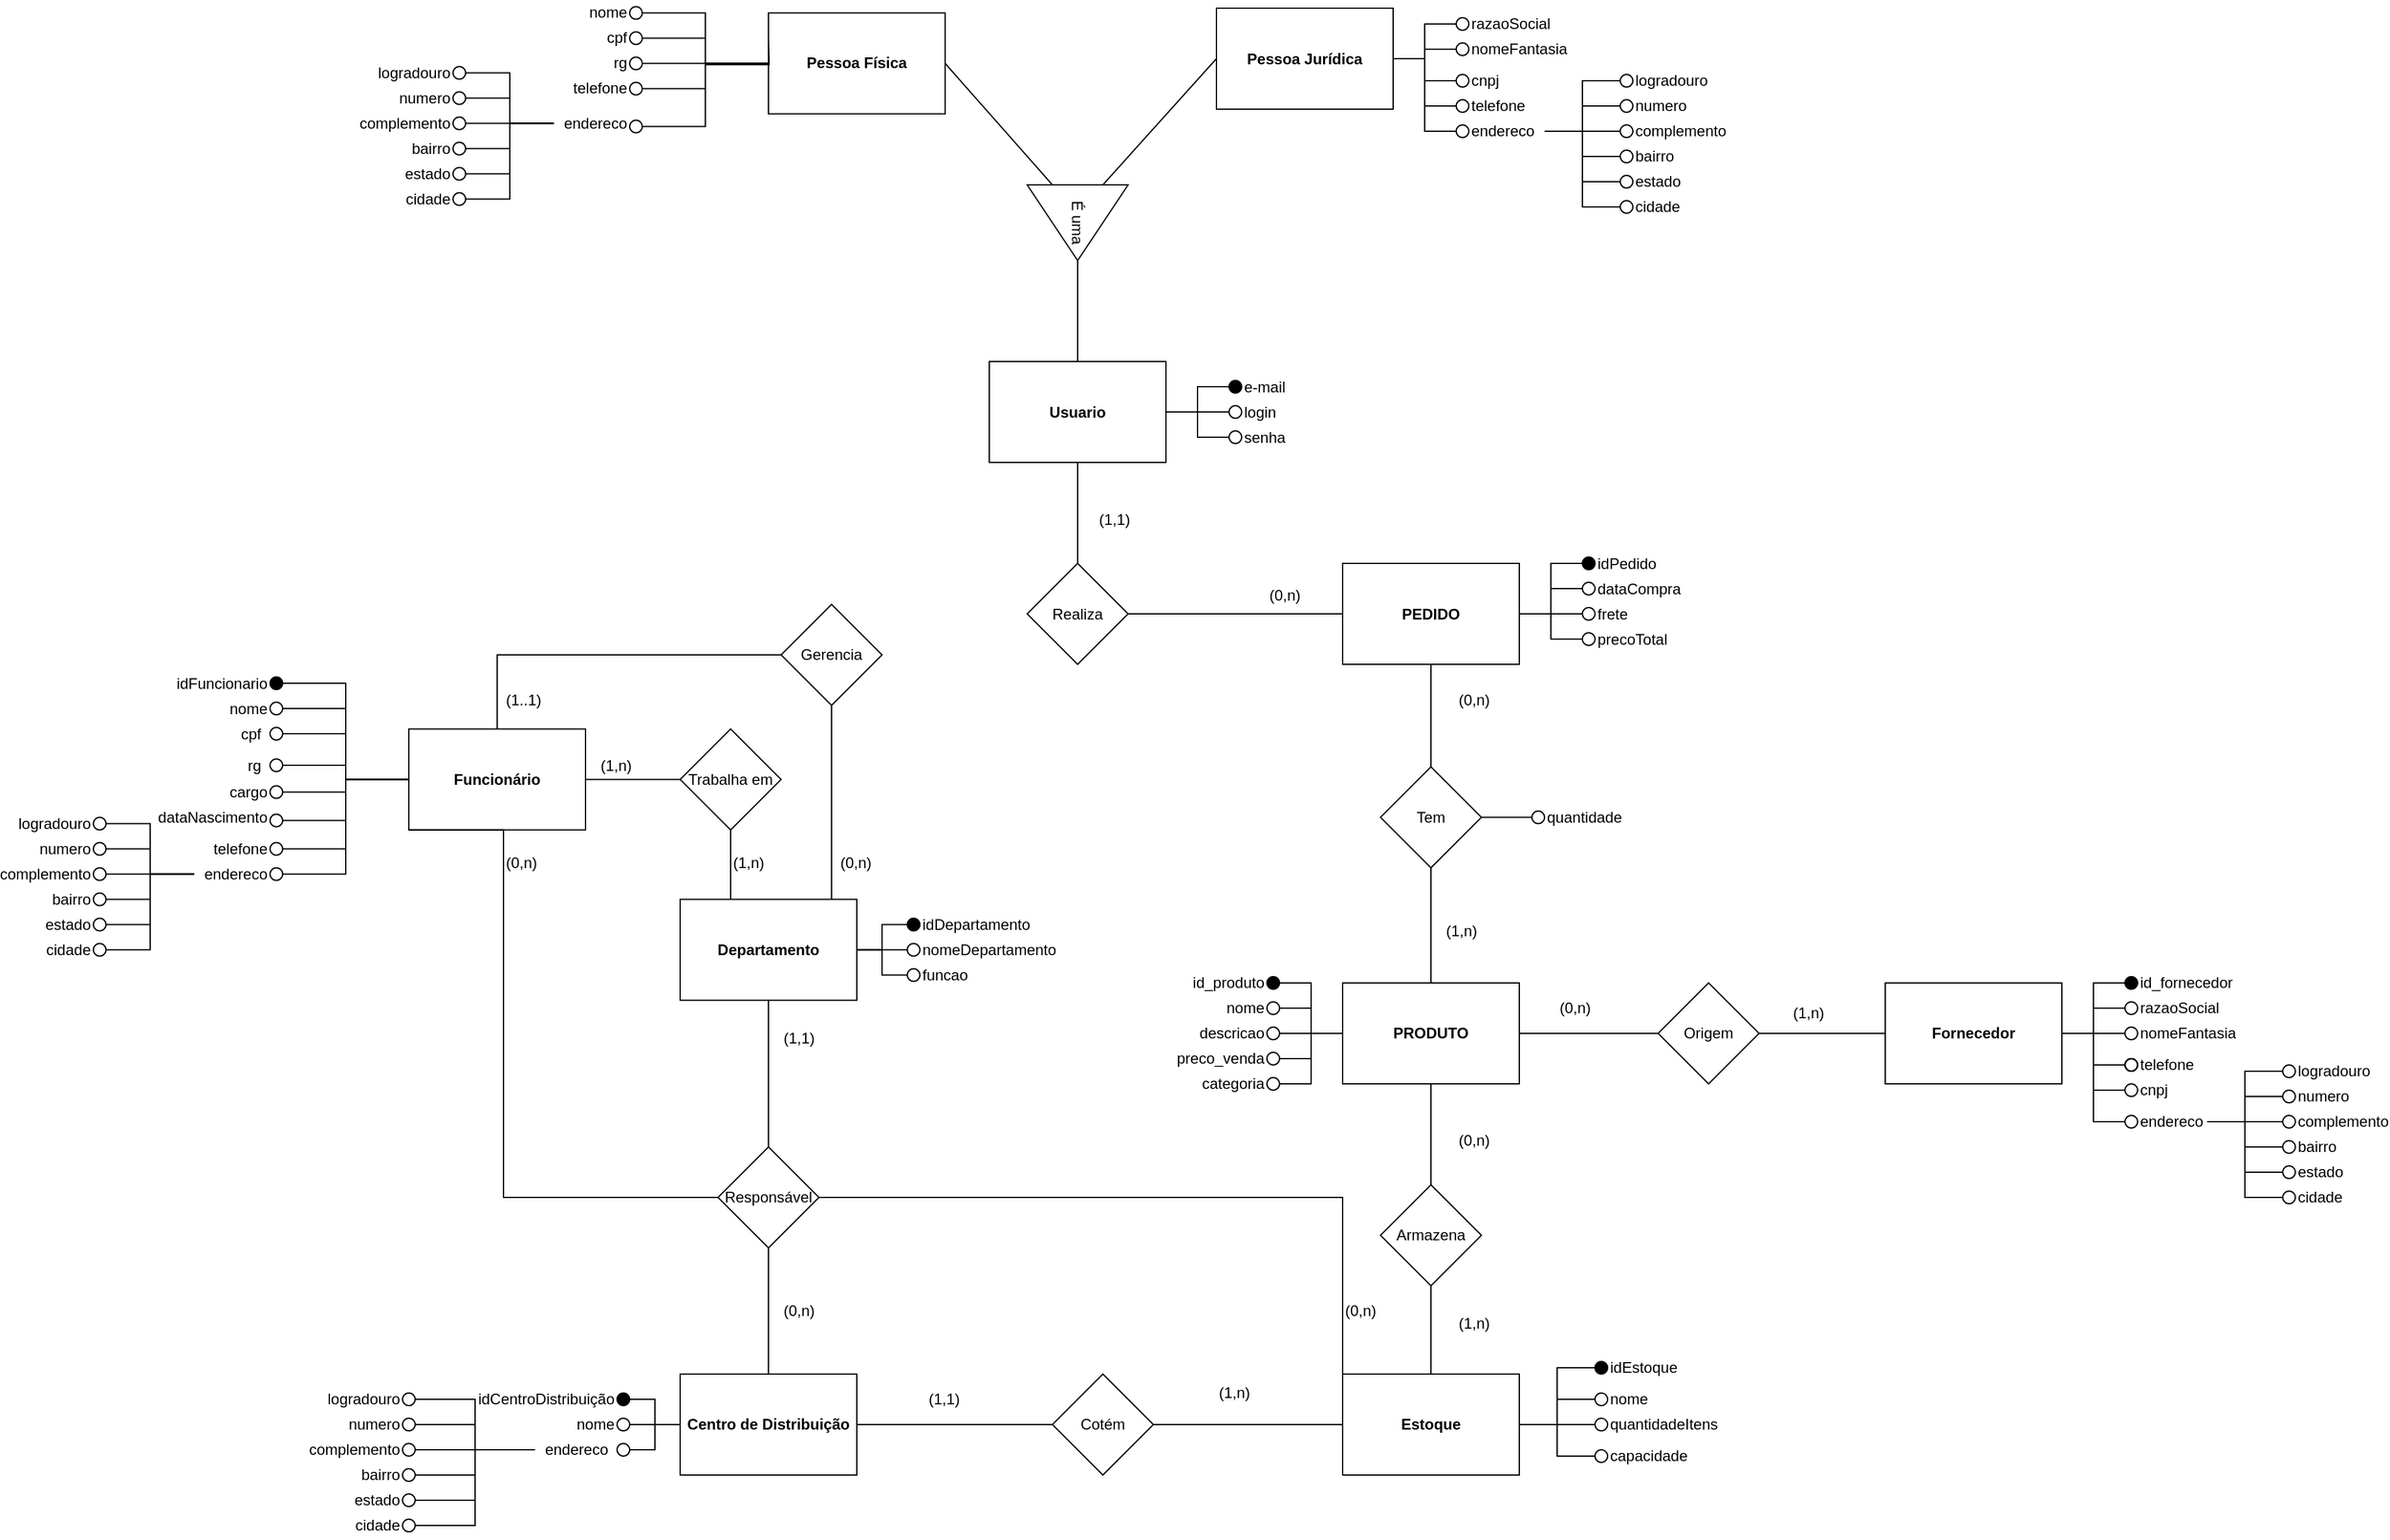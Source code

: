 <mxfile version="14.9.8" type="google"><diagram id="R2lEEEUBdFMjLlhIrx00" name="Page-1"><mxGraphModel dx="4287" dy="2972" grid="1" gridSize="10" guides="1" tooltips="1" connect="1" arrows="1" fold="1" page="1" pageScale="1" pageWidth="850" pageHeight="1100" math="0" shadow="0" extFonts="Permanent Marker^https://fonts.googleapis.com/css?family=Permanent+Marker"><root><mxCell id="0"/><mxCell id="1" parent="0"/><mxCell id="a_l9QPRQ6GL0Jm63vbGd-34" value="" style="edgeStyle=orthogonalEdgeStyle;rounded=0;orthogonalLoop=1;jettySize=auto;html=1;endArrow=none;endFill=0;" parent="1" source="a_l9QPRQ6GL0Jm63vbGd-1" edge="1"><mxGeometry relative="1" as="geometry"><mxPoint x="655" y="57.5" as="targetPoint"/></mxGeometry></mxCell><mxCell id="a_l9QPRQ6GL0Jm63vbGd-1" value="&lt;b&gt;Usuario&lt;/b&gt;" style="whiteSpace=wrap;html=1;align=center;" parent="1" vertex="1"><mxGeometry x="585" y="137.5" width="140" height="80" as="geometry"/></mxCell><mxCell id="a_l9QPRQ6GL0Jm63vbGd-24" value="" style="edgeStyle=orthogonalEdgeStyle;rounded=0;orthogonalLoop=1;jettySize=auto;html=1;endArrow=none;endFill=0;" parent="1" source="a_l9QPRQ6GL0Jm63vbGd-5" target="a_l9QPRQ6GL0Jm63vbGd-1" edge="1"><mxGeometry relative="1" as="geometry"><Array as="points"><mxPoint x="750" y="157.5"/><mxPoint x="750" y="177.5"/></Array></mxGeometry></mxCell><mxCell id="a_l9QPRQ6GL0Jm63vbGd-5" value="" style="ellipse;whiteSpace=wrap;html=1;align=center;fillColor=#000000;" parent="1" vertex="1"><mxGeometry x="775" y="152.5" width="10" height="10" as="geometry"/></mxCell><mxCell id="a_l9QPRQ6GL0Jm63vbGd-7" value="e-mail" style="text;html=1;strokeColor=none;fillColor=none;align=left;verticalAlign=middle;whiteSpace=wrap;rounded=0;" parent="1" vertex="1"><mxGeometry x="785" y="147.5" width="40" height="20" as="geometry"/></mxCell><mxCell id="a_l9QPRQ6GL0Jm63vbGd-26" value="" style="edgeStyle=orthogonalEdgeStyle;rounded=0;orthogonalLoop=1;jettySize=auto;html=1;endArrow=none;endFill=0;" parent="1" source="a_l9QPRQ6GL0Jm63vbGd-10" target="a_l9QPRQ6GL0Jm63vbGd-1" edge="1"><mxGeometry relative="1" as="geometry"/></mxCell><mxCell id="a_l9QPRQ6GL0Jm63vbGd-10" value="" style="ellipse;whiteSpace=wrap;html=1;align=center;fillColor=none;" parent="1" vertex="1"><mxGeometry x="775" y="172.5" width="10" height="10" as="geometry"/></mxCell><mxCell id="a_l9QPRQ6GL0Jm63vbGd-11" value="login" style="text;html=1;strokeColor=none;fillColor=none;align=left;verticalAlign=middle;whiteSpace=wrap;rounded=0;" parent="1" vertex="1"><mxGeometry x="785" y="167.5" width="40" height="20" as="geometry"/></mxCell><mxCell id="a_l9QPRQ6GL0Jm63vbGd-27" value="" style="edgeStyle=orthogonalEdgeStyle;rounded=0;orthogonalLoop=1;jettySize=auto;html=1;endArrow=none;endFill=0;" parent="1" source="a_l9QPRQ6GL0Jm63vbGd-12" target="a_l9QPRQ6GL0Jm63vbGd-1" edge="1"><mxGeometry relative="1" as="geometry"/></mxCell><mxCell id="a_l9QPRQ6GL0Jm63vbGd-12" value="" style="ellipse;whiteSpace=wrap;html=1;align=center;fillColor=none;" parent="1" vertex="1"><mxGeometry x="775" y="192.5" width="10" height="10" as="geometry"/></mxCell><mxCell id="a_l9QPRQ6GL0Jm63vbGd-30" value="senha" style="text;html=1;strokeColor=none;fillColor=none;align=left;verticalAlign=middle;whiteSpace=wrap;rounded=0;" parent="1" vertex="1"><mxGeometry x="785" y="187.5" width="40" height="20" as="geometry"/></mxCell><mxCell id="a_l9QPRQ6GL0Jm63vbGd-55" value="&lt;b&gt;Pessoa Física&lt;/b&gt;" style="whiteSpace=wrap;html=1;align=center;" parent="1" vertex="1"><mxGeometry x="410" y="-138.75" width="140" height="80" as="geometry"/></mxCell><mxCell id="a_l9QPRQ6GL0Jm63vbGd-59" value="" style="edgeStyle=orthogonalEdgeStyle;rounded=0;orthogonalLoop=1;jettySize=auto;html=1;endArrow=none;endFill=0;" parent="1" source="a_l9QPRQ6GL0Jm63vbGd-60" edge="1"><mxGeometry relative="1" as="geometry"><mxPoint x="410" y="-118.75" as="targetPoint"/><Array as="points"><mxPoint x="360" y="-138.75"/><mxPoint x="360" y="-98.75"/><mxPoint x="410" y="-98.75"/></Array></mxGeometry></mxCell><mxCell id="a_l9QPRQ6GL0Jm63vbGd-60" value="" style="ellipse;whiteSpace=wrap;html=1;align=center;fillColor=none;" parent="1" vertex="1"><mxGeometry x="300" y="-143.75" width="10" height="10" as="geometry"/></mxCell><mxCell id="a_l9QPRQ6GL0Jm63vbGd-61" value="nome" style="text;html=1;strokeColor=none;fillColor=none;align=right;verticalAlign=middle;whiteSpace=wrap;rounded=0;" parent="1" vertex="1"><mxGeometry x="260" y="-148.75" width="40" height="20" as="geometry"/></mxCell><mxCell id="a_l9QPRQ6GL0Jm63vbGd-392" style="edgeStyle=orthogonalEdgeStyle;rounded=0;orthogonalLoop=1;jettySize=auto;html=1;endArrow=none;endFill=0;" parent="1" source="a_l9QPRQ6GL0Jm63vbGd-63" edge="1"><mxGeometry relative="1" as="geometry"><mxPoint x="410" y="-98.75" as="targetPoint"/><Array as="points"><mxPoint x="360" y="-118.75"/><mxPoint x="360" y="-98.75"/></Array></mxGeometry></mxCell><mxCell id="a_l9QPRQ6GL0Jm63vbGd-63" value="" style="ellipse;whiteSpace=wrap;html=1;align=center;fillColor=none;" parent="1" vertex="1"><mxGeometry x="300" y="-123.75" width="10" height="10" as="geometry"/></mxCell><mxCell id="a_l9QPRQ6GL0Jm63vbGd-64" value="cpf" style="text;html=1;strokeColor=none;fillColor=none;align=right;verticalAlign=middle;whiteSpace=wrap;rounded=0;" parent="1" vertex="1"><mxGeometry x="260" y="-128.75" width="40" height="20" as="geometry"/></mxCell><mxCell id="a_l9QPRQ6GL0Jm63vbGd-65" value="" style="edgeStyle=orthogonalEdgeStyle;rounded=0;orthogonalLoop=1;jettySize=auto;html=1;endArrow=none;endFill=0;" parent="1" source="a_l9QPRQ6GL0Jm63vbGd-66" edge="1"><mxGeometry relative="1" as="geometry"><mxPoint x="410" y="-118.75" as="targetPoint"/></mxGeometry></mxCell><mxCell id="a_l9QPRQ6GL0Jm63vbGd-66" value="" style="ellipse;whiteSpace=wrap;html=1;align=center;fillColor=none;" parent="1" vertex="1"><mxGeometry x="300" y="-103.75" width="10" height="10" as="geometry"/></mxCell><mxCell id="a_l9QPRQ6GL0Jm63vbGd-70" value="rg" style="text;html=1;strokeColor=none;fillColor=none;align=right;verticalAlign=middle;whiteSpace=wrap;rounded=0;" parent="1" vertex="1"><mxGeometry x="260" y="-108.75" width="40" height="20" as="geometry"/></mxCell><mxCell id="a_l9QPRQ6GL0Jm63vbGd-72" value="&lt;b&gt;Pessoa Jurídica&lt;/b&gt;" style="whiteSpace=wrap;html=1;align=center;" parent="1" vertex="1"><mxGeometry x="765" y="-142.5" width="140" height="80" as="geometry"/></mxCell><mxCell id="a_l9QPRQ6GL0Jm63vbGd-76" value="" style="edgeStyle=orthogonalEdgeStyle;rounded=0;orthogonalLoop=1;jettySize=auto;html=1;endArrow=none;endFill=0;" parent="1" source="a_l9QPRQ6GL0Jm63vbGd-77" target="a_l9QPRQ6GL0Jm63vbGd-72" edge="1"><mxGeometry relative="1" as="geometry"/></mxCell><mxCell id="a_l9QPRQ6GL0Jm63vbGd-77" value="" style="ellipse;whiteSpace=wrap;html=1;align=center;fillColor=none;" parent="1" vertex="1"><mxGeometry x="955" y="-135" width="10" height="10" as="geometry"/></mxCell><mxCell id="a_l9QPRQ6GL0Jm63vbGd-78" value="razaoSocial" style="text;html=1;strokeColor=none;fillColor=none;align=left;verticalAlign=middle;whiteSpace=wrap;rounded=0;" parent="1" vertex="1"><mxGeometry x="965" y="-140" width="40" height="20" as="geometry"/></mxCell><mxCell id="a_l9QPRQ6GL0Jm63vbGd-79" value="" style="edgeStyle=orthogonalEdgeStyle;rounded=0;orthogonalLoop=1;jettySize=auto;html=1;endArrow=none;endFill=0;" parent="1" source="a_l9QPRQ6GL0Jm63vbGd-80" target="a_l9QPRQ6GL0Jm63vbGd-72" edge="1"><mxGeometry relative="1" as="geometry"/></mxCell><mxCell id="a_l9QPRQ6GL0Jm63vbGd-80" value="" style="ellipse;whiteSpace=wrap;html=1;align=center;fillColor=none;" parent="1" vertex="1"><mxGeometry x="955" y="-115" width="10" height="10" as="geometry"/></mxCell><mxCell id="a_l9QPRQ6GL0Jm63vbGd-81" value="nomeFantasia" style="text;html=1;strokeColor=none;fillColor=none;align=left;verticalAlign=middle;whiteSpace=wrap;rounded=0;" parent="1" vertex="1"><mxGeometry x="965" y="-120" width="40" height="20" as="geometry"/></mxCell><mxCell id="a_l9QPRQ6GL0Jm63vbGd-82" value="" style="edgeStyle=orthogonalEdgeStyle;rounded=0;orthogonalLoop=1;jettySize=auto;html=1;endArrow=none;endFill=0;" parent="1" source="a_l9QPRQ6GL0Jm63vbGd-83" target="a_l9QPRQ6GL0Jm63vbGd-72" edge="1"><mxGeometry relative="1" as="geometry"/></mxCell><mxCell id="a_l9QPRQ6GL0Jm63vbGd-83" value="" style="ellipse;whiteSpace=wrap;html=1;align=center;fillColor=none;" parent="1" vertex="1"><mxGeometry x="955" y="-90" width="10" height="10" as="geometry"/></mxCell><mxCell id="a_l9QPRQ6GL0Jm63vbGd-87" value="cnpj" style="text;html=1;strokeColor=none;fillColor=none;align=left;verticalAlign=middle;whiteSpace=wrap;rounded=0;" parent="1" vertex="1"><mxGeometry x="965" y="-95" width="40" height="20" as="geometry"/></mxCell><mxCell id="a_l9QPRQ6GL0Jm63vbGd-108" value="" style="edgeStyle=orthogonalEdgeStyle;rounded=0;orthogonalLoop=1;jettySize=auto;html=1;endArrow=none;endFill=0;startArrow=none;" parent="1" source="a_l9QPRQ6GL0Jm63vbGd-127" target="a_l9QPRQ6GL0Jm63vbGd-92" edge="1"><mxGeometry relative="1" as="geometry"/></mxCell><mxCell id="nps89f9oFu_3gQSG9tb_-46" value="" style="edgeStyle=orthogonalEdgeStyle;rounded=0;orthogonalLoop=1;jettySize=auto;html=1;endArrow=none;endFill=0;" edge="1" parent="1" source="a_l9QPRQ6GL0Jm63vbGd-92" target="nps89f9oFu_3gQSG9tb_-45"><mxGeometry relative="1" as="geometry"/></mxCell><mxCell id="a_l9QPRQ6GL0Jm63vbGd-92" value="&lt;b&gt;PEDIDO&lt;/b&gt;" style="whiteSpace=wrap;html=1;align=center;" parent="1" vertex="1"><mxGeometry x="865" y="297.5" width="140" height="80" as="geometry"/></mxCell><mxCell id="a_l9QPRQ6GL0Jm63vbGd-93" value="" style="edgeStyle=orthogonalEdgeStyle;rounded=0;orthogonalLoop=1;jettySize=auto;html=1;endArrow=none;endFill=0;" parent="1" source="a_l9QPRQ6GL0Jm63vbGd-94" target="a_l9QPRQ6GL0Jm63vbGd-92" edge="1"><mxGeometry relative="1" as="geometry"><Array as="points"><mxPoint x="1030" y="297.5"/><mxPoint x="1030" y="337.5"/></Array></mxGeometry></mxCell><mxCell id="a_l9QPRQ6GL0Jm63vbGd-94" value="" style="ellipse;whiteSpace=wrap;html=1;align=center;fillColor=#000000;" parent="1" vertex="1"><mxGeometry x="1055" y="292.5" width="10" height="10" as="geometry"/></mxCell><mxCell id="a_l9QPRQ6GL0Jm63vbGd-95" value="idPedido" style="text;html=1;strokeColor=none;fillColor=none;align=left;verticalAlign=middle;whiteSpace=wrap;rounded=0;" parent="1" vertex="1"><mxGeometry x="1065" y="287.5" width="40" height="20" as="geometry"/></mxCell><mxCell id="a_l9QPRQ6GL0Jm63vbGd-96" value="" style="edgeStyle=orthogonalEdgeStyle;rounded=0;orthogonalLoop=1;jettySize=auto;html=1;endArrow=none;endFill=0;" parent="1" source="a_l9QPRQ6GL0Jm63vbGd-97" target="a_l9QPRQ6GL0Jm63vbGd-92" edge="1"><mxGeometry relative="1" as="geometry"><Array as="points"><mxPoint x="1030" y="317.5"/><mxPoint x="1030" y="337.5"/></Array></mxGeometry></mxCell><mxCell id="a_l9QPRQ6GL0Jm63vbGd-97" value="" style="ellipse;whiteSpace=wrap;html=1;align=center;fillColor=none;" parent="1" vertex="1"><mxGeometry x="1055" y="312.5" width="10" height="10" as="geometry"/></mxCell><mxCell id="a_l9QPRQ6GL0Jm63vbGd-98" value="dataCompra" style="text;html=1;strokeColor=none;fillColor=none;align=left;verticalAlign=middle;whiteSpace=wrap;rounded=0;" parent="1" vertex="1"><mxGeometry x="1065" y="307.5" width="40" height="20" as="geometry"/></mxCell><mxCell id="a_l9QPRQ6GL0Jm63vbGd-99" value="" style="edgeStyle=orthogonalEdgeStyle;rounded=0;orthogonalLoop=1;jettySize=auto;html=1;endArrow=none;endFill=0;" parent="1" source="a_l9QPRQ6GL0Jm63vbGd-100" target="a_l9QPRQ6GL0Jm63vbGd-92" edge="1"><mxGeometry relative="1" as="geometry"/></mxCell><mxCell id="a_l9QPRQ6GL0Jm63vbGd-100" value="" style="ellipse;whiteSpace=wrap;html=1;align=center;fillColor=none;" parent="1" vertex="1"><mxGeometry x="1055" y="352.5" width="10" height="10" as="geometry"/></mxCell><mxCell id="a_l9QPRQ6GL0Jm63vbGd-101" value="precoTotal" style="text;html=1;strokeColor=none;fillColor=none;align=left;verticalAlign=middle;whiteSpace=wrap;rounded=0;" parent="1" vertex="1"><mxGeometry x="1065" y="347.5" width="40" height="20" as="geometry"/></mxCell><mxCell id="a_l9QPRQ6GL0Jm63vbGd-193" value="" style="edgeStyle=orthogonalEdgeStyle;rounded=0;orthogonalLoop=1;jettySize=auto;html=1;endArrow=none;endFill=0;" parent="1" source="a_l9QPRQ6GL0Jm63vbGd-127" target="a_l9QPRQ6GL0Jm63vbGd-1" edge="1"><mxGeometry relative="1" as="geometry"/></mxCell><mxCell id="a_l9QPRQ6GL0Jm63vbGd-127" value="Realiza" style="rhombus;whiteSpace=wrap;html=1;" parent="1" vertex="1"><mxGeometry x="615" y="297.5" width="80" height="80" as="geometry"/></mxCell><mxCell id="a_l9QPRQ6GL0Jm63vbGd-399" style="edgeStyle=orthogonalEdgeStyle;rounded=0;orthogonalLoop=1;jettySize=auto;html=1;entryX=1;entryY=0.5;entryDx=0;entryDy=0;endArrow=none;endFill=0;" parent="1" source="a_l9QPRQ6GL0Jm63vbGd-136" target="a_l9QPRQ6GL0Jm63vbGd-72" edge="1"><mxGeometry relative="1" as="geometry"/></mxCell><mxCell id="a_l9QPRQ6GL0Jm63vbGd-136" value="" style="ellipse;whiteSpace=wrap;html=1;align=center;fillColor=none;" parent="1" vertex="1"><mxGeometry x="955" y="-50" width="10" height="10" as="geometry"/></mxCell><mxCell id="a_l9QPRQ6GL0Jm63vbGd-137" value="endereco" style="text;html=1;strokeColor=none;fillColor=none;align=left;verticalAlign=middle;whiteSpace=wrap;rounded=0;" parent="1" vertex="1"><mxGeometry x="965" y="-55" width="40" height="20" as="geometry"/></mxCell><mxCell id="a_l9QPRQ6GL0Jm63vbGd-152" value="" style="edgeStyle=orthogonalEdgeStyle;rounded=0;orthogonalLoop=1;jettySize=auto;html=1;endArrow=none;endFill=0;" parent="1" source="a_l9QPRQ6GL0Jm63vbGd-139" edge="1"><mxGeometry relative="1" as="geometry"><mxPoint x="1025" y="-45" as="targetPoint"/><Array as="points"><mxPoint x="1055" y="-85"/><mxPoint x="1055" y="-45"/></Array></mxGeometry></mxCell><mxCell id="a_l9QPRQ6GL0Jm63vbGd-139" value="" style="ellipse;whiteSpace=wrap;html=1;align=center;fillColor=none;" parent="1" vertex="1"><mxGeometry x="1085" y="-90" width="10" height="10" as="geometry"/></mxCell><mxCell id="a_l9QPRQ6GL0Jm63vbGd-140" value="logradouro" style="text;html=1;strokeColor=none;fillColor=none;align=left;verticalAlign=middle;whiteSpace=wrap;rounded=0;" parent="1" vertex="1"><mxGeometry x="1095" y="-95" width="60" height="20" as="geometry"/></mxCell><mxCell id="a_l9QPRQ6GL0Jm63vbGd-153" style="edgeStyle=orthogonalEdgeStyle;rounded=0;orthogonalLoop=1;jettySize=auto;html=1;endArrow=none;endFill=0;" parent="1" source="a_l9QPRQ6GL0Jm63vbGd-141" edge="1"><mxGeometry relative="1" as="geometry"><mxPoint x="1025" y="-45" as="targetPoint"/><Array as="points"><mxPoint x="1055" y="-65"/><mxPoint x="1055" y="-45"/></Array></mxGeometry></mxCell><mxCell id="a_l9QPRQ6GL0Jm63vbGd-141" value="" style="ellipse;whiteSpace=wrap;html=1;align=center;fillColor=none;" parent="1" vertex="1"><mxGeometry x="1085" y="-70" width="10" height="10" as="geometry"/></mxCell><mxCell id="a_l9QPRQ6GL0Jm63vbGd-142" value="numero" style="text;html=1;strokeColor=none;fillColor=none;align=left;verticalAlign=middle;whiteSpace=wrap;rounded=0;" parent="1" vertex="1"><mxGeometry x="1095" y="-75" width="40" height="20" as="geometry"/></mxCell><mxCell id="a_l9QPRQ6GL0Jm63vbGd-154" style="edgeStyle=orthogonalEdgeStyle;rounded=0;orthogonalLoop=1;jettySize=auto;html=1;endArrow=none;endFill=0;" parent="1" source="a_l9QPRQ6GL0Jm63vbGd-143" edge="1"><mxGeometry relative="1" as="geometry"><mxPoint x="1025" y="-45" as="targetPoint"/><Array as="points"><mxPoint x="1085" y="-45"/><mxPoint x="1085" y="-45"/></Array></mxGeometry></mxCell><mxCell id="a_l9QPRQ6GL0Jm63vbGd-143" value="" style="ellipse;whiteSpace=wrap;html=1;align=center;fillColor=none;" parent="1" vertex="1"><mxGeometry x="1085" y="-50" width="10" height="10" as="geometry"/></mxCell><mxCell id="a_l9QPRQ6GL0Jm63vbGd-144" value="complemento" style="text;html=1;strokeColor=none;fillColor=none;align=left;verticalAlign=middle;whiteSpace=wrap;rounded=0;" parent="1" vertex="1"><mxGeometry x="1095" y="-55" width="40" height="20" as="geometry"/></mxCell><mxCell id="a_l9QPRQ6GL0Jm63vbGd-156" style="edgeStyle=orthogonalEdgeStyle;rounded=0;orthogonalLoop=1;jettySize=auto;html=1;endArrow=none;endFill=0;" parent="1" source="a_l9QPRQ6GL0Jm63vbGd-145" edge="1"><mxGeometry relative="1" as="geometry"><mxPoint x="1025" y="-45" as="targetPoint"/><Array as="points"><mxPoint x="1055" y="-25"/><mxPoint x="1055" y="-45"/></Array></mxGeometry></mxCell><mxCell id="a_l9QPRQ6GL0Jm63vbGd-145" value="" style="ellipse;whiteSpace=wrap;html=1;align=center;fillColor=none;" parent="1" vertex="1"><mxGeometry x="1085" y="-30" width="10" height="10" as="geometry"/></mxCell><mxCell id="a_l9QPRQ6GL0Jm63vbGd-146" value="bairro" style="text;html=1;strokeColor=none;fillColor=none;align=left;verticalAlign=middle;whiteSpace=wrap;rounded=0;" parent="1" vertex="1"><mxGeometry x="1095" y="-35" width="40" height="20" as="geometry"/></mxCell><mxCell id="a_l9QPRQ6GL0Jm63vbGd-157" style="edgeStyle=orthogonalEdgeStyle;rounded=0;orthogonalLoop=1;jettySize=auto;html=1;endArrow=none;endFill=0;" parent="1" source="a_l9QPRQ6GL0Jm63vbGd-147" edge="1"><mxGeometry relative="1" as="geometry"><mxPoint x="1025" y="-45" as="targetPoint"/><Array as="points"><mxPoint x="1055" y="-5"/><mxPoint x="1055" y="-45"/></Array></mxGeometry></mxCell><mxCell id="a_l9QPRQ6GL0Jm63vbGd-147" value="" style="ellipse;whiteSpace=wrap;html=1;align=center;fillColor=none;" parent="1" vertex="1"><mxGeometry x="1085" y="-10" width="10" height="10" as="geometry"/></mxCell><mxCell id="a_l9QPRQ6GL0Jm63vbGd-148" value="estado" style="text;html=1;strokeColor=none;fillColor=none;align=left;verticalAlign=middle;whiteSpace=wrap;rounded=0;" parent="1" vertex="1"><mxGeometry x="1095" y="-15" width="40" height="20" as="geometry"/></mxCell><mxCell id="a_l9QPRQ6GL0Jm63vbGd-158" style="edgeStyle=orthogonalEdgeStyle;rounded=0;orthogonalLoop=1;jettySize=auto;html=1;endArrow=none;endFill=0;" parent="1" source="a_l9QPRQ6GL0Jm63vbGd-150" edge="1"><mxGeometry relative="1" as="geometry"><mxPoint x="1025" y="-45" as="targetPoint"/><Array as="points"><mxPoint x="1055" y="15"/><mxPoint x="1055" y="-45"/></Array></mxGeometry></mxCell><mxCell id="a_l9QPRQ6GL0Jm63vbGd-150" value="" style="ellipse;whiteSpace=wrap;html=1;align=center;fillColor=none;" parent="1" vertex="1"><mxGeometry x="1085" y="10" width="10" height="10" as="geometry"/></mxCell><mxCell id="a_l9QPRQ6GL0Jm63vbGd-151" value="cidade" style="text;html=1;strokeColor=none;fillColor=none;align=left;verticalAlign=middle;whiteSpace=wrap;rounded=0;" parent="1" vertex="1"><mxGeometry x="1095" y="5" width="40" height="20" as="geometry"/></mxCell><mxCell id="a_l9QPRQ6GL0Jm63vbGd-159" value="logradouro" style="text;html=1;strokeColor=none;fillColor=none;align=right;verticalAlign=middle;whiteSpace=wrap;rounded=0;" parent="1" vertex="1"><mxGeometry x="90" y="-101.25" width="70" height="20" as="geometry"/></mxCell><mxCell id="a_l9QPRQ6GL0Jm63vbGd-160" value="numero" style="text;html=1;strokeColor=none;fillColor=none;align=right;verticalAlign=middle;whiteSpace=wrap;rounded=0;" parent="1" vertex="1"><mxGeometry x="120" y="-81.25" width="40" height="20" as="geometry"/></mxCell><mxCell id="a_l9QPRQ6GL0Jm63vbGd-161" value="complemento" style="text;html=1;strokeColor=none;fillColor=none;align=right;verticalAlign=middle;whiteSpace=wrap;rounded=0;" parent="1" vertex="1"><mxGeometry x="120" y="-61.25" width="40" height="20" as="geometry"/></mxCell><mxCell id="a_l9QPRQ6GL0Jm63vbGd-162" value="bairro" style="text;html=1;strokeColor=none;fillColor=none;align=right;verticalAlign=middle;whiteSpace=wrap;rounded=0;" parent="1" vertex="1"><mxGeometry x="120" y="-41.25" width="40" height="20" as="geometry"/></mxCell><mxCell id="a_l9QPRQ6GL0Jm63vbGd-163" value="estado" style="text;html=1;strokeColor=none;fillColor=none;align=right;verticalAlign=middle;whiteSpace=wrap;rounded=0;" parent="1" vertex="1"><mxGeometry x="120" y="-21.25" width="40" height="20" as="geometry"/></mxCell><mxCell id="a_l9QPRQ6GL0Jm63vbGd-164" value="cidade" style="text;html=1;strokeColor=none;fillColor=none;align=right;verticalAlign=middle;whiteSpace=wrap;rounded=0;" parent="1" vertex="1"><mxGeometry x="120" y="-1.25" width="40" height="20" as="geometry"/></mxCell><mxCell id="a_l9QPRQ6GL0Jm63vbGd-179" style="edgeStyle=orthogonalEdgeStyle;rounded=0;orthogonalLoop=1;jettySize=auto;html=1;entryX=0;entryY=0.5;entryDx=0;entryDy=0;endArrow=none;endFill=0;" parent="1" source="a_l9QPRQ6GL0Jm63vbGd-166" target="a_l9QPRQ6GL0Jm63vbGd-176" edge="1"><mxGeometry relative="1" as="geometry"/></mxCell><mxCell id="a_l9QPRQ6GL0Jm63vbGd-166" value="" style="ellipse;whiteSpace=wrap;html=1;align=center;fillColor=none;" parent="1" vertex="1"><mxGeometry x="160" y="-96.25" width="10" height="10" as="geometry"/></mxCell><mxCell id="a_l9QPRQ6GL0Jm63vbGd-182" style="edgeStyle=orthogonalEdgeStyle;rounded=0;orthogonalLoop=1;jettySize=auto;html=1;entryX=0;entryY=0.5;entryDx=0;entryDy=0;endArrow=none;endFill=0;" parent="1" source="a_l9QPRQ6GL0Jm63vbGd-167" target="a_l9QPRQ6GL0Jm63vbGd-176" edge="1"><mxGeometry relative="1" as="geometry"/></mxCell><mxCell id="a_l9QPRQ6GL0Jm63vbGd-167" value="" style="ellipse;whiteSpace=wrap;html=1;align=center;fillColor=none;" parent="1" vertex="1"><mxGeometry x="160" y="-76.25" width="10" height="10" as="geometry"/></mxCell><mxCell id="a_l9QPRQ6GL0Jm63vbGd-183" style="edgeStyle=orthogonalEdgeStyle;rounded=0;orthogonalLoop=1;jettySize=auto;html=1;endArrow=none;endFill=0;" parent="1" source="a_l9QPRQ6GL0Jm63vbGd-168" edge="1"><mxGeometry relative="1" as="geometry"><mxPoint x="210" y="-51.25" as="targetPoint"/></mxGeometry></mxCell><mxCell id="a_l9QPRQ6GL0Jm63vbGd-168" value="" style="ellipse;whiteSpace=wrap;html=1;align=center;fillColor=none;" parent="1" vertex="1"><mxGeometry x="160" y="-56.25" width="10" height="10" as="geometry"/></mxCell><mxCell id="a_l9QPRQ6GL0Jm63vbGd-184" style="edgeStyle=orthogonalEdgeStyle;rounded=0;orthogonalLoop=1;jettySize=auto;html=1;entryX=0;entryY=0.5;entryDx=0;entryDy=0;endArrow=none;endFill=0;" parent="1" source="a_l9QPRQ6GL0Jm63vbGd-169" target="a_l9QPRQ6GL0Jm63vbGd-176" edge="1"><mxGeometry relative="1" as="geometry"/></mxCell><mxCell id="a_l9QPRQ6GL0Jm63vbGd-169" value="" style="ellipse;whiteSpace=wrap;html=1;align=center;fillColor=none;" parent="1" vertex="1"><mxGeometry x="160" y="-36.25" width="10" height="10" as="geometry"/></mxCell><mxCell id="a_l9QPRQ6GL0Jm63vbGd-185" style="edgeStyle=orthogonalEdgeStyle;rounded=0;orthogonalLoop=1;jettySize=auto;html=1;entryX=0;entryY=0.5;entryDx=0;entryDy=0;endArrow=none;endFill=0;" parent="1" source="a_l9QPRQ6GL0Jm63vbGd-170" target="a_l9QPRQ6GL0Jm63vbGd-176" edge="1"><mxGeometry relative="1" as="geometry"/></mxCell><mxCell id="a_l9QPRQ6GL0Jm63vbGd-170" value="" style="ellipse;whiteSpace=wrap;html=1;align=center;fillColor=none;" parent="1" vertex="1"><mxGeometry x="160" y="-16.25" width="10" height="10" as="geometry"/></mxCell><mxCell id="a_l9QPRQ6GL0Jm63vbGd-187" style="edgeStyle=orthogonalEdgeStyle;rounded=0;orthogonalLoop=1;jettySize=auto;html=1;entryX=0;entryY=0.5;entryDx=0;entryDy=0;endArrow=none;endFill=0;" parent="1" source="a_l9QPRQ6GL0Jm63vbGd-171" target="a_l9QPRQ6GL0Jm63vbGd-176" edge="1"><mxGeometry relative="1" as="geometry"/></mxCell><mxCell id="a_l9QPRQ6GL0Jm63vbGd-171" value="" style="ellipse;whiteSpace=wrap;html=1;align=center;fillColor=none;" parent="1" vertex="1"><mxGeometry x="160" y="3.75" width="10" height="10" as="geometry"/></mxCell><mxCell id="a_l9QPRQ6GL0Jm63vbGd-178" style="edgeStyle=orthogonalEdgeStyle;rounded=0;orthogonalLoop=1;jettySize=auto;html=1;endArrow=none;endFill=0;" parent="1" source="a_l9QPRQ6GL0Jm63vbGd-175" edge="1"><mxGeometry relative="1" as="geometry"><mxPoint x="410" y="-118.75" as="targetPoint"/><Array as="points"><mxPoint x="360" y="-48.75"/><mxPoint x="360" y="-98.75"/><mxPoint x="410" y="-98.75"/></Array></mxGeometry></mxCell><mxCell id="a_l9QPRQ6GL0Jm63vbGd-175" value="" style="ellipse;whiteSpace=wrap;html=1;align=center;fillColor=none;" parent="1" vertex="1"><mxGeometry x="300" y="-53.75" width="10" height="10" as="geometry"/></mxCell><mxCell id="a_l9QPRQ6GL0Jm63vbGd-176" value="endereco" style="text;html=1;strokeColor=none;fillColor=none;align=right;verticalAlign=middle;whiteSpace=wrap;rounded=0;" parent="1" vertex="1"><mxGeometry x="240" y="-61.25" width="60" height="20" as="geometry"/></mxCell><mxCell id="a_l9QPRQ6GL0Jm63vbGd-206" value="" style="edgeStyle=orthogonalEdgeStyle;rounded=0;orthogonalLoop=1;jettySize=auto;html=1;endArrow=none;endFill=0;entryX=0.5;entryY=1;entryDx=0;entryDy=0;" parent="1" source="a_l9QPRQ6GL0Jm63vbGd-196" target="nps89f9oFu_3gQSG9tb_-45" edge="1"><mxGeometry relative="1" as="geometry"><mxPoint x="935" y="568.75" as="targetPoint"/></mxGeometry></mxCell><mxCell id="a_l9QPRQ6GL0Jm63vbGd-219" value="" style="edgeStyle=orthogonalEdgeStyle;rounded=0;orthogonalLoop=1;jettySize=auto;html=1;endArrow=none;endFill=0;" parent="1" source="a_l9QPRQ6GL0Jm63vbGd-196" target="a_l9QPRQ6GL0Jm63vbGd-218" edge="1"><mxGeometry relative="1" as="geometry"/></mxCell><mxCell id="a_l9QPRQ6GL0Jm63vbGd-341" value="" style="edgeStyle=orthogonalEdgeStyle;rounded=0;orthogonalLoop=1;jettySize=auto;html=1;endArrow=none;endFill=0;" parent="1" source="a_l9QPRQ6GL0Jm63vbGd-196" target="a_l9QPRQ6GL0Jm63vbGd-340" edge="1"><mxGeometry relative="1" as="geometry"/></mxCell><mxCell id="a_l9QPRQ6GL0Jm63vbGd-196" value="&lt;b&gt;PRODUTO&lt;/b&gt;" style="whiteSpace=wrap;html=1;align=center;" parent="1" vertex="1"><mxGeometry x="865" y="630" width="140" height="80" as="geometry"/></mxCell><mxCell id="a_l9QPRQ6GL0Jm63vbGd-218" value="Armazena" style="rhombus;whiteSpace=wrap;html=1;" parent="1" vertex="1"><mxGeometry x="895" y="790" width="80" height="80" as="geometry"/></mxCell><mxCell id="a_l9QPRQ6GL0Jm63vbGd-236" value="" style="edgeStyle=orthogonalEdgeStyle;rounded=0;orthogonalLoop=1;jettySize=auto;html=1;endArrow=none;endFill=0;" parent="1" source="a_l9QPRQ6GL0Jm63vbGd-220" target="a_l9QPRQ6GL0Jm63vbGd-218" edge="1"><mxGeometry relative="1" as="geometry"/></mxCell><mxCell id="a_l9QPRQ6GL0Jm63vbGd-220" value="&lt;b&gt;Estoque&lt;/b&gt;" style="whiteSpace=wrap;html=1;align=center;" parent="1" vertex="1"><mxGeometry x="865" y="940" width="140" height="80" as="geometry"/></mxCell><mxCell id="a_l9QPRQ6GL0Jm63vbGd-221" value="" style="edgeStyle=orthogonalEdgeStyle;rounded=0;orthogonalLoop=1;jettySize=auto;html=1;endArrow=none;endFill=0;" parent="1" source="a_l9QPRQ6GL0Jm63vbGd-222" target="a_l9QPRQ6GL0Jm63vbGd-220" edge="1"><mxGeometry relative="1" as="geometry"/></mxCell><mxCell id="a_l9QPRQ6GL0Jm63vbGd-222" value="" style="ellipse;whiteSpace=wrap;html=1;align=center;fillColor=#000000;" parent="1" vertex="1"><mxGeometry x="1065" y="930" width="10" height="10" as="geometry"/></mxCell><mxCell id="a_l9QPRQ6GL0Jm63vbGd-223" value="idEstoque" style="text;html=1;strokeColor=none;fillColor=none;align=left;verticalAlign=middle;whiteSpace=wrap;rounded=0;" parent="1" vertex="1"><mxGeometry x="1075" y="925" width="40" height="20" as="geometry"/></mxCell><mxCell id="a_l9QPRQ6GL0Jm63vbGd-227" value="" style="edgeStyle=orthogonalEdgeStyle;rounded=0;orthogonalLoop=1;jettySize=auto;html=1;endArrow=none;endFill=0;" parent="1" source="a_l9QPRQ6GL0Jm63vbGd-228" target="a_l9QPRQ6GL0Jm63vbGd-220" edge="1"><mxGeometry relative="1" as="geometry"><Array as="points"><mxPoint x="1060" y="980"/><mxPoint x="1060" y="980"/></Array></mxGeometry></mxCell><mxCell id="a_l9QPRQ6GL0Jm63vbGd-228" value="" style="ellipse;whiteSpace=wrap;html=1;align=center;fillColor=none;" parent="1" vertex="1"><mxGeometry x="1065" y="975" width="10" height="10" as="geometry"/></mxCell><mxCell id="a_l9QPRQ6GL0Jm63vbGd-229" value="quantidadeItens" style="text;html=1;strokeColor=none;fillColor=none;align=left;verticalAlign=middle;whiteSpace=wrap;rounded=0;" parent="1" vertex="1"><mxGeometry x="1075" y="970" width="80" height="20" as="geometry"/></mxCell><mxCell id="a_l9QPRQ6GL0Jm63vbGd-342" value="" style="edgeStyle=orthogonalEdgeStyle;rounded=0;orthogonalLoop=1;jettySize=auto;html=1;endArrow=none;endFill=0;" parent="1" source="a_l9QPRQ6GL0Jm63vbGd-289" target="a_l9QPRQ6GL0Jm63vbGd-340" edge="1"><mxGeometry relative="1" as="geometry"/></mxCell><mxCell id="a_l9QPRQ6GL0Jm63vbGd-289" value="&lt;b&gt;Fornecedor&lt;/b&gt;" style="whiteSpace=wrap;html=1;align=center;" parent="1" vertex="1"><mxGeometry x="1295" y="630" width="140" height="80" as="geometry"/></mxCell><mxCell id="a_l9QPRQ6GL0Jm63vbGd-290" value="" style="edgeStyle=orthogonalEdgeStyle;rounded=0;orthogonalLoop=1;jettySize=auto;html=1;endArrow=none;endFill=0;" parent="1" source="a_l9QPRQ6GL0Jm63vbGd-291" target="a_l9QPRQ6GL0Jm63vbGd-289" edge="1"><mxGeometry relative="1" as="geometry"/></mxCell><mxCell id="a_l9QPRQ6GL0Jm63vbGd-291" value="" style="ellipse;whiteSpace=wrap;html=1;align=center;fillColor=#000000;" parent="1" vertex="1"><mxGeometry x="1485" y="625" width="10" height="10" as="geometry"/></mxCell><mxCell id="a_l9QPRQ6GL0Jm63vbGd-292" value="id_fornecedor" style="text;html=1;strokeColor=none;fillColor=none;align=left;verticalAlign=middle;whiteSpace=wrap;rounded=0;" parent="1" vertex="1"><mxGeometry x="1495" y="620" width="100" height="20" as="geometry"/></mxCell><mxCell id="a_l9QPRQ6GL0Jm63vbGd-293" value="" style="edgeStyle=orthogonalEdgeStyle;rounded=0;orthogonalLoop=1;jettySize=auto;html=1;endArrow=none;endFill=0;" parent="1" source="a_l9QPRQ6GL0Jm63vbGd-294" target="a_l9QPRQ6GL0Jm63vbGd-289" edge="1"><mxGeometry relative="1" as="geometry"/></mxCell><mxCell id="a_l9QPRQ6GL0Jm63vbGd-294" value="" style="ellipse;whiteSpace=wrap;html=1;align=center;fillColor=none;" parent="1" vertex="1"><mxGeometry x="1485" y="645" width="10" height="10" as="geometry"/></mxCell><mxCell id="a_l9QPRQ6GL0Jm63vbGd-295" value="razaoSocial" style="text;html=1;strokeColor=none;fillColor=none;align=left;verticalAlign=middle;whiteSpace=wrap;rounded=0;" parent="1" vertex="1"><mxGeometry x="1495" y="640" width="40" height="20" as="geometry"/></mxCell><mxCell id="a_l9QPRQ6GL0Jm63vbGd-296" value="" style="edgeStyle=orthogonalEdgeStyle;rounded=0;orthogonalLoop=1;jettySize=auto;html=1;endArrow=none;endFill=0;" parent="1" source="a_l9QPRQ6GL0Jm63vbGd-297" target="a_l9QPRQ6GL0Jm63vbGd-289" edge="1"><mxGeometry relative="1" as="geometry"/></mxCell><mxCell id="a_l9QPRQ6GL0Jm63vbGd-297" value="" style="ellipse;whiteSpace=wrap;html=1;align=center;fillColor=none;" parent="1" vertex="1"><mxGeometry x="1485" y="665" width="10" height="10" as="geometry"/></mxCell><mxCell id="a_l9QPRQ6GL0Jm63vbGd-298" value="nomeFantasia" style="text;html=1;strokeColor=none;fillColor=none;align=left;verticalAlign=middle;whiteSpace=wrap;rounded=0;" parent="1" vertex="1"><mxGeometry x="1495" y="660" width="40" height="20" as="geometry"/></mxCell><mxCell id="a_l9QPRQ6GL0Jm63vbGd-299" value="" style="edgeStyle=orthogonalEdgeStyle;rounded=0;orthogonalLoop=1;jettySize=auto;html=1;endArrow=none;endFill=0;" parent="1" source="a_l9QPRQ6GL0Jm63vbGd-300" target="a_l9QPRQ6GL0Jm63vbGd-289" edge="1"><mxGeometry relative="1" as="geometry"/></mxCell><mxCell id="a_l9QPRQ6GL0Jm63vbGd-300" value="" style="ellipse;whiteSpace=wrap;html=1;align=center;fillColor=none;" parent="1" vertex="1"><mxGeometry x="1485" y="690" width="10" height="10" as="geometry"/></mxCell><mxCell id="a_l9QPRQ6GL0Jm63vbGd-302" value="" style="edgeStyle=orthogonalEdgeStyle;rounded=0;orthogonalLoop=1;jettySize=auto;html=1;endArrow=none;endFill=0;" parent="1" source="a_l9QPRQ6GL0Jm63vbGd-303" target="a_l9QPRQ6GL0Jm63vbGd-289" edge="1"><mxGeometry relative="1" as="geometry"/></mxCell><mxCell id="a_l9QPRQ6GL0Jm63vbGd-303" value="" style="ellipse;whiteSpace=wrap;html=1;align=center;fillColor=none;" parent="1" vertex="1"><mxGeometry x="1485" y="710" width="10" height="10" as="geometry"/></mxCell><mxCell id="a_l9QPRQ6GL0Jm63vbGd-304" value="endereco" style="text;html=1;strokeColor=none;fillColor=none;align=left;verticalAlign=middle;whiteSpace=wrap;rounded=0;" parent="1" vertex="1"><mxGeometry x="1495" y="730" width="40" height="20" as="geometry"/></mxCell><mxCell id="a_l9QPRQ6GL0Jm63vbGd-336" value="" style="edgeStyle=orthogonalEdgeStyle;rounded=0;orthogonalLoop=1;jettySize=auto;html=1;endArrow=none;endFill=0;" parent="1" source="a_l9QPRQ6GL0Jm63vbGd-323" target="a_l9QPRQ6GL0Jm63vbGd-196" edge="1"><mxGeometry relative="1" as="geometry"/></mxCell><mxCell id="a_l9QPRQ6GL0Jm63vbGd-323" value="" style="ellipse;whiteSpace=wrap;html=1;align=center;fillColor=#000000;" parent="1" vertex="1"><mxGeometry x="805" y="625" width="10" height="10" as="geometry"/></mxCell><mxCell id="a_l9QPRQ6GL0Jm63vbGd-324" value="id_produto" style="text;html=1;strokeColor=none;fillColor=none;align=right;verticalAlign=middle;whiteSpace=wrap;rounded=0;" parent="1" vertex="1"><mxGeometry x="765" y="620" width="40" height="20" as="geometry"/></mxCell><mxCell id="a_l9QPRQ6GL0Jm63vbGd-335" value="" style="edgeStyle=orthogonalEdgeStyle;rounded=0;orthogonalLoop=1;jettySize=auto;html=1;endArrow=none;endFill=0;" parent="1" source="a_l9QPRQ6GL0Jm63vbGd-325" target="a_l9QPRQ6GL0Jm63vbGd-196" edge="1"><mxGeometry relative="1" as="geometry"/></mxCell><mxCell id="a_l9QPRQ6GL0Jm63vbGd-325" value="" style="ellipse;whiteSpace=wrap;html=1;align=center;fillColor=none;" parent="1" vertex="1"><mxGeometry x="805" y="645" width="10" height="10" as="geometry"/></mxCell><mxCell id="a_l9QPRQ6GL0Jm63vbGd-334" value="" style="edgeStyle=orthogonalEdgeStyle;rounded=0;orthogonalLoop=1;jettySize=auto;html=1;endArrow=none;endFill=0;" parent="1" source="a_l9QPRQ6GL0Jm63vbGd-327" target="a_l9QPRQ6GL0Jm63vbGd-196" edge="1"><mxGeometry relative="1" as="geometry"/></mxCell><mxCell id="a_l9QPRQ6GL0Jm63vbGd-327" value="" style="ellipse;whiteSpace=wrap;html=1;align=center;fillColor=none;" parent="1" vertex="1"><mxGeometry x="805" y="665" width="10" height="10" as="geometry"/></mxCell><mxCell id="a_l9QPRQ6GL0Jm63vbGd-328" value="descricao" style="text;html=1;strokeColor=none;fillColor=none;align=right;verticalAlign=middle;whiteSpace=wrap;rounded=0;" parent="1" vertex="1"><mxGeometry x="765" y="660" width="40" height="20" as="geometry"/></mxCell><mxCell id="a_l9QPRQ6GL0Jm63vbGd-337" value="" style="edgeStyle=orthogonalEdgeStyle;rounded=0;orthogonalLoop=1;jettySize=auto;html=1;endArrow=none;endFill=0;" parent="1" source="a_l9QPRQ6GL0Jm63vbGd-329" target="a_l9QPRQ6GL0Jm63vbGd-196" edge="1"><mxGeometry relative="1" as="geometry"/></mxCell><mxCell id="a_l9QPRQ6GL0Jm63vbGd-329" value="" style="ellipse;whiteSpace=wrap;html=1;align=center;fillColor=none;" parent="1" vertex="1"><mxGeometry x="805" y="685" width="10" height="10" as="geometry"/></mxCell><mxCell id="a_l9QPRQ6GL0Jm63vbGd-338" value="" style="edgeStyle=orthogonalEdgeStyle;rounded=0;orthogonalLoop=1;jettySize=auto;html=1;endArrow=none;endFill=0;" parent="1" source="a_l9QPRQ6GL0Jm63vbGd-330" target="a_l9QPRQ6GL0Jm63vbGd-196" edge="1"><mxGeometry relative="1" as="geometry"/></mxCell><mxCell id="a_l9QPRQ6GL0Jm63vbGd-330" value="" style="ellipse;whiteSpace=wrap;html=1;align=center;fillColor=none;" parent="1" vertex="1"><mxGeometry x="805" y="705" width="10" height="10" as="geometry"/></mxCell><mxCell id="a_l9QPRQ6GL0Jm63vbGd-331" value="preco_venda" style="text;html=1;strokeColor=none;fillColor=none;align=right;verticalAlign=middle;whiteSpace=wrap;rounded=0;" parent="1" vertex="1"><mxGeometry x="765" y="680" width="40" height="20" as="geometry"/></mxCell><mxCell id="a_l9QPRQ6GL0Jm63vbGd-333" value="categoria" style="text;html=1;strokeColor=none;fillColor=none;align=right;verticalAlign=middle;whiteSpace=wrap;rounded=0;" parent="1" vertex="1"><mxGeometry x="745" y="700" width="60" height="20" as="geometry"/></mxCell><mxCell id="a_l9QPRQ6GL0Jm63vbGd-340" value="Origem" style="rhombus;whiteSpace=wrap;html=1;" parent="1" vertex="1"><mxGeometry x="1115" y="630" width="80" height="80" as="geometry"/></mxCell><mxCell id="a_l9QPRQ6GL0Jm63vbGd-343" value="&lt;b&gt;Funcionário&lt;/b&gt;" style="whiteSpace=wrap;html=1;align=center;" parent="1" vertex="1"><mxGeometry x="125" y="428.75" width="140" height="80" as="geometry"/></mxCell><mxCell id="a_l9QPRQ6GL0Jm63vbGd-406" style="edgeStyle=orthogonalEdgeStyle;rounded=0;orthogonalLoop=1;jettySize=auto;html=1;entryX=0;entryY=0.5;entryDx=0;entryDy=0;endArrow=none;endFill=0;" parent="1" source="a_l9QPRQ6GL0Jm63vbGd-345" target="a_l9QPRQ6GL0Jm63vbGd-343" edge="1"><mxGeometry relative="1" as="geometry"/></mxCell><mxCell id="a_l9QPRQ6GL0Jm63vbGd-345" value="" style="ellipse;whiteSpace=wrap;html=1;align=center;fillColor=#000000;" parent="1" vertex="1"><mxGeometry x="15" y="387.5" width="10" height="10" as="geometry"/></mxCell><mxCell id="a_l9QPRQ6GL0Jm63vbGd-346" value="idFuncionario" style="text;html=1;strokeColor=none;fillColor=none;align=right;verticalAlign=middle;whiteSpace=wrap;rounded=0;" parent="1" vertex="1"><mxGeometry x="-25" y="382.5" width="40" height="20" as="geometry"/></mxCell><mxCell id="a_l9QPRQ6GL0Jm63vbGd-405" style="edgeStyle=orthogonalEdgeStyle;rounded=0;orthogonalLoop=1;jettySize=auto;html=1;entryX=0;entryY=0.5;entryDx=0;entryDy=0;endArrow=none;endFill=0;" parent="1" source="a_l9QPRQ6GL0Jm63vbGd-348" target="a_l9QPRQ6GL0Jm63vbGd-343" edge="1"><mxGeometry relative="1" as="geometry"/></mxCell><mxCell id="a_l9QPRQ6GL0Jm63vbGd-348" value="" style="ellipse;whiteSpace=wrap;html=1;align=center;fillColor=none;" parent="1" vertex="1"><mxGeometry x="15" y="407.5" width="10" height="10" as="geometry"/></mxCell><mxCell id="a_l9QPRQ6GL0Jm63vbGd-349" value="nome" style="text;html=1;strokeColor=none;fillColor=none;align=right;verticalAlign=middle;whiteSpace=wrap;rounded=0;" parent="1" vertex="1"><mxGeometry x="-25" y="402.5" width="40" height="20" as="geometry"/></mxCell><mxCell id="a_l9QPRQ6GL0Jm63vbGd-350" value="" style="edgeStyle=orthogonalEdgeStyle;rounded=0;orthogonalLoop=1;jettySize=auto;html=1;endArrow=none;endFill=0;" parent="1" source="a_l9QPRQ6GL0Jm63vbGd-351" target="a_l9QPRQ6GL0Jm63vbGd-343" edge="1"><mxGeometry relative="1" as="geometry"/></mxCell><mxCell id="a_l9QPRQ6GL0Jm63vbGd-351" value="" style="ellipse;whiteSpace=wrap;html=1;align=center;fillColor=none;" parent="1" vertex="1"><mxGeometry x="15" y="427.5" width="10" height="10" as="geometry"/></mxCell><mxCell id="a_l9QPRQ6GL0Jm63vbGd-352" value="cpf" style="text;html=1;strokeColor=none;fillColor=none;align=right;verticalAlign=middle;whiteSpace=wrap;rounded=0;" parent="1" vertex="1"><mxGeometry x="-30" y="422.5" width="40" height="20" as="geometry"/></mxCell><mxCell id="a_l9QPRQ6GL0Jm63vbGd-353" value="" style="edgeStyle=orthogonalEdgeStyle;rounded=0;orthogonalLoop=1;jettySize=auto;html=1;endArrow=none;endFill=0;" parent="1" source="a_l9QPRQ6GL0Jm63vbGd-354" target="a_l9QPRQ6GL0Jm63vbGd-343" edge="1"><mxGeometry relative="1" as="geometry"/></mxCell><mxCell id="a_l9QPRQ6GL0Jm63vbGd-354" value="" style="ellipse;whiteSpace=wrap;html=1;align=center;fillColor=none;" parent="1" vertex="1"><mxGeometry x="15" y="473.75" width="10" height="10" as="geometry"/></mxCell><mxCell id="a_l9QPRQ6GL0Jm63vbGd-355" value="" style="edgeStyle=orthogonalEdgeStyle;rounded=0;orthogonalLoop=1;jettySize=auto;html=1;endArrow=none;endFill=0;" parent="1" source="a_l9QPRQ6GL0Jm63vbGd-356" target="a_l9QPRQ6GL0Jm63vbGd-343" edge="1"><mxGeometry relative="1" as="geometry"/></mxCell><mxCell id="a_l9QPRQ6GL0Jm63vbGd-356" value="" style="ellipse;whiteSpace=wrap;html=1;align=center;fillColor=none;" parent="1" vertex="1"><mxGeometry x="15" y="496.25" width="10" height="10" as="geometry"/></mxCell><mxCell id="a_l9QPRQ6GL0Jm63vbGd-357" value="dataNascimento" style="text;html=1;strokeColor=none;fillColor=none;align=right;verticalAlign=middle;whiteSpace=wrap;rounded=0;" parent="1" vertex="1"><mxGeometry x="-95" y="488.75" width="110" height="20" as="geometry"/></mxCell><mxCell id="a_l9QPRQ6GL0Jm63vbGd-358" value="cargo" style="text;html=1;strokeColor=none;fillColor=none;align=right;verticalAlign=middle;whiteSpace=wrap;rounded=0;" parent="1" vertex="1"><mxGeometry x="-25" y="468.75" width="40" height="20" as="geometry"/></mxCell><mxCell id="a_l9QPRQ6GL0Jm63vbGd-359" value="logradouro" style="text;html=1;strokeColor=none;fillColor=none;align=right;verticalAlign=middle;whiteSpace=wrap;rounded=0;" parent="1" vertex="1"><mxGeometry x="-195" y="493.75" width="70" height="20" as="geometry"/></mxCell><mxCell id="a_l9QPRQ6GL0Jm63vbGd-360" value="numero" style="text;html=1;strokeColor=none;fillColor=none;align=right;verticalAlign=middle;whiteSpace=wrap;rounded=0;" parent="1" vertex="1"><mxGeometry x="-165" y="513.75" width="40" height="20" as="geometry"/></mxCell><mxCell id="a_l9QPRQ6GL0Jm63vbGd-361" value="complemento" style="text;html=1;strokeColor=none;fillColor=none;align=right;verticalAlign=middle;whiteSpace=wrap;rounded=0;" parent="1" vertex="1"><mxGeometry x="-165" y="533.75" width="40" height="20" as="geometry"/></mxCell><mxCell id="a_l9QPRQ6GL0Jm63vbGd-362" value="bairro" style="text;html=1;strokeColor=none;fillColor=none;align=right;verticalAlign=middle;whiteSpace=wrap;rounded=0;" parent="1" vertex="1"><mxGeometry x="-165" y="553.75" width="40" height="20" as="geometry"/></mxCell><mxCell id="a_l9QPRQ6GL0Jm63vbGd-363" value="estado" style="text;html=1;strokeColor=none;fillColor=none;align=right;verticalAlign=middle;whiteSpace=wrap;rounded=0;" parent="1" vertex="1"><mxGeometry x="-165" y="573.75" width="40" height="20" as="geometry"/></mxCell><mxCell id="a_l9QPRQ6GL0Jm63vbGd-364" value="cidade" style="text;html=1;strokeColor=none;fillColor=none;align=right;verticalAlign=middle;whiteSpace=wrap;rounded=0;" parent="1" vertex="1"><mxGeometry x="-165" y="593.75" width="40" height="20" as="geometry"/></mxCell><mxCell id="a_l9QPRQ6GL0Jm63vbGd-365" style="edgeStyle=orthogonalEdgeStyle;rounded=0;orthogonalLoop=1;jettySize=auto;html=1;entryX=0;entryY=0.5;entryDx=0;entryDy=0;endArrow=none;endFill=0;" parent="1" source="a_l9QPRQ6GL0Jm63vbGd-366" target="a_l9QPRQ6GL0Jm63vbGd-379" edge="1"><mxGeometry relative="1" as="geometry"/></mxCell><mxCell id="a_l9QPRQ6GL0Jm63vbGd-366" value="" style="ellipse;whiteSpace=wrap;html=1;align=center;fillColor=none;" parent="1" vertex="1"><mxGeometry x="-125" y="498.75" width="10" height="10" as="geometry"/></mxCell><mxCell id="a_l9QPRQ6GL0Jm63vbGd-367" style="edgeStyle=orthogonalEdgeStyle;rounded=0;orthogonalLoop=1;jettySize=auto;html=1;entryX=0;entryY=0.5;entryDx=0;entryDy=0;endArrow=none;endFill=0;" parent="1" source="a_l9QPRQ6GL0Jm63vbGd-368" target="a_l9QPRQ6GL0Jm63vbGd-379" edge="1"><mxGeometry relative="1" as="geometry"/></mxCell><mxCell id="a_l9QPRQ6GL0Jm63vbGd-368" value="" style="ellipse;whiteSpace=wrap;html=1;align=center;fillColor=none;" parent="1" vertex="1"><mxGeometry x="-125" y="518.75" width="10" height="10" as="geometry"/></mxCell><mxCell id="a_l9QPRQ6GL0Jm63vbGd-369" style="edgeStyle=orthogonalEdgeStyle;rounded=0;orthogonalLoop=1;jettySize=auto;html=1;endArrow=none;endFill=0;" parent="1" source="a_l9QPRQ6GL0Jm63vbGd-370" edge="1"><mxGeometry relative="1" as="geometry"><mxPoint x="-75" y="543.75" as="targetPoint"/></mxGeometry></mxCell><mxCell id="a_l9QPRQ6GL0Jm63vbGd-370" value="" style="ellipse;whiteSpace=wrap;html=1;align=center;fillColor=none;" parent="1" vertex="1"><mxGeometry x="-125" y="538.75" width="10" height="10" as="geometry"/></mxCell><mxCell id="a_l9QPRQ6GL0Jm63vbGd-371" style="edgeStyle=orthogonalEdgeStyle;rounded=0;orthogonalLoop=1;jettySize=auto;html=1;entryX=0;entryY=0.5;entryDx=0;entryDy=0;endArrow=none;endFill=0;" parent="1" source="a_l9QPRQ6GL0Jm63vbGd-372" target="a_l9QPRQ6GL0Jm63vbGd-379" edge="1"><mxGeometry relative="1" as="geometry"/></mxCell><mxCell id="a_l9QPRQ6GL0Jm63vbGd-372" value="" style="ellipse;whiteSpace=wrap;html=1;align=center;fillColor=none;" parent="1" vertex="1"><mxGeometry x="-125" y="558.75" width="10" height="10" as="geometry"/></mxCell><mxCell id="a_l9QPRQ6GL0Jm63vbGd-373" style="edgeStyle=orthogonalEdgeStyle;rounded=0;orthogonalLoop=1;jettySize=auto;html=1;entryX=0;entryY=0.5;entryDx=0;entryDy=0;endArrow=none;endFill=0;" parent="1" source="a_l9QPRQ6GL0Jm63vbGd-374" target="a_l9QPRQ6GL0Jm63vbGd-379" edge="1"><mxGeometry relative="1" as="geometry"/></mxCell><mxCell id="a_l9QPRQ6GL0Jm63vbGd-374" value="" style="ellipse;whiteSpace=wrap;html=1;align=center;fillColor=none;" parent="1" vertex="1"><mxGeometry x="-125" y="578.75" width="10" height="10" as="geometry"/></mxCell><mxCell id="a_l9QPRQ6GL0Jm63vbGd-375" style="edgeStyle=orthogonalEdgeStyle;rounded=0;orthogonalLoop=1;jettySize=auto;html=1;entryX=0;entryY=0.5;entryDx=0;entryDy=0;endArrow=none;endFill=0;" parent="1" source="a_l9QPRQ6GL0Jm63vbGd-376" target="a_l9QPRQ6GL0Jm63vbGd-379" edge="1"><mxGeometry relative="1" as="geometry"/></mxCell><mxCell id="a_l9QPRQ6GL0Jm63vbGd-376" value="" style="ellipse;whiteSpace=wrap;html=1;align=center;fillColor=none;" parent="1" vertex="1"><mxGeometry x="-125" y="598.75" width="10" height="10" as="geometry"/></mxCell><mxCell id="a_l9QPRQ6GL0Jm63vbGd-377" style="edgeStyle=orthogonalEdgeStyle;rounded=0;orthogonalLoop=1;jettySize=auto;html=1;endArrow=none;endFill=0;" parent="1" source="a_l9QPRQ6GL0Jm63vbGd-378" edge="1"><mxGeometry relative="1" as="geometry"><mxPoint x="125" y="468.75" as="targetPoint"/><Array as="points"><mxPoint x="75" y="543.75"/><mxPoint x="75" y="468.75"/></Array></mxGeometry></mxCell><mxCell id="a_l9QPRQ6GL0Jm63vbGd-378" value="" style="ellipse;whiteSpace=wrap;html=1;align=center;fillColor=none;" parent="1" vertex="1"><mxGeometry x="15" y="538.75" width="10" height="10" as="geometry"/></mxCell><mxCell id="a_l9QPRQ6GL0Jm63vbGd-379" value="endereco" style="text;html=1;strokeColor=none;fillColor=none;align=right;verticalAlign=middle;whiteSpace=wrap;rounded=0;" parent="1" vertex="1"><mxGeometry x="-45" y="533.75" width="60" height="20" as="geometry"/></mxCell><mxCell id="a_l9QPRQ6GL0Jm63vbGd-383" style="edgeStyle=orthogonalEdgeStyle;rounded=0;orthogonalLoop=1;jettySize=auto;html=1;entryX=0;entryY=0.5;entryDx=0;entryDy=0;endArrow=none;endFill=0;" parent="1" source="a_l9QPRQ6GL0Jm63vbGd-380" target="a_l9QPRQ6GL0Jm63vbGd-343" edge="1"><mxGeometry relative="1" as="geometry"/></mxCell><mxCell id="a_l9QPRQ6GL0Jm63vbGd-380" value="" style="ellipse;whiteSpace=wrap;html=1;align=center;fillColor=none;" parent="1" vertex="1"><mxGeometry x="15" y="518.75" width="10" height="10" as="geometry"/></mxCell><mxCell id="a_l9QPRQ6GL0Jm63vbGd-381" value="telefone" style="text;html=1;strokeColor=none;fillColor=none;align=right;verticalAlign=middle;whiteSpace=wrap;rounded=0;" parent="1" vertex="1"><mxGeometry x="-95" y="513.75" width="110" height="20" as="geometry"/></mxCell><mxCell id="a_l9QPRQ6GL0Jm63vbGd-389" style="edgeStyle=orthogonalEdgeStyle;rounded=0;orthogonalLoop=1;jettySize=auto;html=1;entryX=0;entryY=0.5;entryDx=0;entryDy=0;endArrow=none;endFill=0;" parent="1" source="a_l9QPRQ6GL0Jm63vbGd-387" edge="1"><mxGeometry relative="1" as="geometry"><mxPoint x="410" y="-118.75" as="targetPoint"/><Array as="points"><mxPoint x="360" y="-78.75"/><mxPoint x="360" y="-98.75"/><mxPoint x="410" y="-98.75"/></Array></mxGeometry></mxCell><mxCell id="a_l9QPRQ6GL0Jm63vbGd-387" value="" style="ellipse;whiteSpace=wrap;html=1;align=center;fillColor=none;" parent="1" vertex="1"><mxGeometry x="300" y="-83.75" width="10" height="10" as="geometry"/></mxCell><mxCell id="a_l9QPRQ6GL0Jm63vbGd-388" value="telefone" style="text;html=1;strokeColor=none;fillColor=none;align=right;verticalAlign=middle;whiteSpace=wrap;rounded=0;" parent="1" vertex="1"><mxGeometry x="260" y="-88.75" width="40" height="20" as="geometry"/></mxCell><mxCell id="a_l9QPRQ6GL0Jm63vbGd-395" value="telefone" style="text;html=1;strokeColor=none;fillColor=none;align=left;verticalAlign=middle;whiteSpace=wrap;rounded=0;" parent="1" vertex="1"><mxGeometry x="965" y="-75" width="40" height="20" as="geometry"/></mxCell><mxCell id="a_l9QPRQ6GL0Jm63vbGd-397" style="edgeStyle=orthogonalEdgeStyle;rounded=0;orthogonalLoop=1;jettySize=auto;html=1;entryX=1;entryY=0.5;entryDx=0;entryDy=0;endArrow=none;endFill=0;" parent="1" source="a_l9QPRQ6GL0Jm63vbGd-396" target="a_l9QPRQ6GL0Jm63vbGd-72" edge="1"><mxGeometry relative="1" as="geometry"/></mxCell><mxCell id="a_l9QPRQ6GL0Jm63vbGd-396" value="" style="ellipse;whiteSpace=wrap;html=1;align=center;fillColor=none;" parent="1" vertex="1"><mxGeometry x="955" y="-70" width="10" height="10" as="geometry"/></mxCell><mxCell id="a_l9QPRQ6GL0Jm63vbGd-410" value="" style="edgeStyle=orthogonalEdgeStyle;rounded=0;orthogonalLoop=1;jettySize=auto;html=1;endArrow=none;endFill=0;" parent="1" source="a_l9QPRQ6GL0Jm63vbGd-408" target="a_l9QPRQ6GL0Jm63vbGd-343" edge="1"><mxGeometry relative="1" as="geometry"/></mxCell><mxCell id="a_l9QPRQ6GL0Jm63vbGd-408" value="" style="ellipse;whiteSpace=wrap;html=1;align=center;fillColor=none;" parent="1" vertex="1"><mxGeometry x="15" y="452.5" width="10" height="10" as="geometry"/></mxCell><mxCell id="a_l9QPRQ6GL0Jm63vbGd-409" value="rg" style="text;html=1;strokeColor=none;fillColor=none;align=right;verticalAlign=middle;whiteSpace=wrap;rounded=0;" parent="1" vertex="1"><mxGeometry x="-30" y="447.5" width="40" height="20" as="geometry"/></mxCell><mxCell id="a_l9QPRQ6GL0Jm63vbGd-416" value="" style="edgeStyle=orthogonalEdgeStyle;rounded=0;orthogonalLoop=1;jettySize=auto;html=1;endArrow=none;endFill=0;" parent="1" source="a_l9QPRQ6GL0Jm63vbGd-411" target="a_l9QPRQ6GL0Jm63vbGd-415" edge="1"><mxGeometry relative="1" as="geometry"/></mxCell><mxCell id="8RgMTArobiXYRw9f14ix-1" style="edgeStyle=orthogonalEdgeStyle;rounded=0;orthogonalLoop=1;jettySize=auto;html=1;entryX=0.5;entryY=1;entryDx=0;entryDy=0;endArrow=none;endFill=0;" parent="1" source="a_l9QPRQ6GL0Jm63vbGd-411" target="a_l9QPRQ6GL0Jm63vbGd-402" edge="1"><mxGeometry relative="1" as="geometry"><Array as="points"><mxPoint x="460" y="410"/></Array></mxGeometry></mxCell><mxCell id="a_l9QPRQ6GL0Jm63vbGd-411" value="&lt;b&gt;Departamento&lt;/b&gt;" style="whiteSpace=wrap;html=1;align=center;" parent="1" vertex="1"><mxGeometry x="340" y="563.75" width="140" height="80" as="geometry"/></mxCell><mxCell id="xRbm3w1sQnLGZ-JipytO-10" style="edgeStyle=orthogonalEdgeStyle;rounded=0;orthogonalLoop=1;jettySize=auto;html=1;entryX=0.5;entryY=0;entryDx=0;entryDy=0;endArrow=none;endFill=0;" parent="1" source="a_l9QPRQ6GL0Jm63vbGd-402" target="a_l9QPRQ6GL0Jm63vbGd-343" edge="1"><mxGeometry relative="1" as="geometry"/></mxCell><mxCell id="a_l9QPRQ6GL0Jm63vbGd-402" value="Gerencia" style="rhombus;whiteSpace=wrap;html=1;" parent="1" vertex="1"><mxGeometry x="420" y="330" width="80" height="80" as="geometry"/></mxCell><mxCell id="a_l9QPRQ6GL0Jm63vbGd-419" value="" style="edgeStyle=orthogonalEdgeStyle;rounded=0;orthogonalLoop=1;jettySize=auto;html=1;endArrow=none;endFill=0;entryX=0;entryY=0.5;entryDx=0;entryDy=0;" parent="1" source="a_l9QPRQ6GL0Jm63vbGd-414" target="a_l9QPRQ6GL0Jm63vbGd-418" edge="1"><mxGeometry relative="1" as="geometry"><mxPoint x="590" y="980" as="targetPoint"/></mxGeometry></mxCell><mxCell id="a_l9QPRQ6GL0Jm63vbGd-414" value="&lt;b&gt;Centro de Distribuição&lt;/b&gt;" style="whiteSpace=wrap;html=1;align=center;" parent="1" vertex="1"><mxGeometry x="340" y="940" width="140" height="80" as="geometry"/></mxCell><mxCell id="a_l9QPRQ6GL0Jm63vbGd-417" value="" style="edgeStyle=orthogonalEdgeStyle;rounded=0;orthogonalLoop=1;jettySize=auto;html=1;endArrow=none;endFill=0;" parent="1" source="a_l9QPRQ6GL0Jm63vbGd-415" target="a_l9QPRQ6GL0Jm63vbGd-414" edge="1"><mxGeometry relative="1" as="geometry"/></mxCell><mxCell id="xRbm3w1sQnLGZ-JipytO-6" style="edgeStyle=orthogonalEdgeStyle;rounded=0;orthogonalLoop=1;jettySize=auto;html=1;entryX=0;entryY=1;entryDx=0;entryDy=0;endArrow=none;endFill=0;" parent="1" source="a_l9QPRQ6GL0Jm63vbGd-415" target="a_l9QPRQ6GL0Jm63vbGd-343" edge="1"><mxGeometry relative="1" as="geometry"><Array as="points"><mxPoint x="200" y="800"/><mxPoint x="200" y="509"/></Array></mxGeometry></mxCell><mxCell id="xRbm3w1sQnLGZ-JipytO-7" style="edgeStyle=orthogonalEdgeStyle;rounded=0;orthogonalLoop=1;jettySize=auto;html=1;entryX=0;entryY=0;entryDx=0;entryDy=0;endArrow=none;endFill=0;" parent="1" source="a_l9QPRQ6GL0Jm63vbGd-415" target="a_l9QPRQ6GL0Jm63vbGd-220" edge="1"><mxGeometry relative="1" as="geometry"/></mxCell><mxCell id="a_l9QPRQ6GL0Jm63vbGd-415" value="Responsável" style="rhombus;whiteSpace=wrap;html=1;" parent="1" vertex="1"><mxGeometry x="370" y="760" width="80" height="80" as="geometry"/></mxCell><mxCell id="a_l9QPRQ6GL0Jm63vbGd-420" style="edgeStyle=orthogonalEdgeStyle;rounded=0;orthogonalLoop=1;jettySize=auto;html=1;entryX=0;entryY=0.5;entryDx=0;entryDy=0;endArrow=none;endFill=0;" parent="1" source="a_l9QPRQ6GL0Jm63vbGd-418" target="a_l9QPRQ6GL0Jm63vbGd-220" edge="1"><mxGeometry relative="1" as="geometry"/></mxCell><mxCell id="a_l9QPRQ6GL0Jm63vbGd-418" value="Cotém" style="rhombus;whiteSpace=wrap;html=1;" parent="1" vertex="1"><mxGeometry x="635" y="940" width="80" height="80" as="geometry"/></mxCell><mxCell id="a_l9QPRQ6GL0Jm63vbGd-432" value="" style="edgeStyle=orthogonalEdgeStyle;rounded=0;orthogonalLoop=1;jettySize=auto;html=1;endArrow=none;endFill=0;" parent="1" source="a_l9QPRQ6GL0Jm63vbGd-426" target="a_l9QPRQ6GL0Jm63vbGd-411" edge="1"><mxGeometry relative="1" as="geometry"/></mxCell><mxCell id="a_l9QPRQ6GL0Jm63vbGd-426" value="" style="ellipse;whiteSpace=wrap;html=1;align=center;fillColor=#000000;" parent="1" vertex="1"><mxGeometry x="520" y="578.75" width="10" height="10" as="geometry"/></mxCell><mxCell id="a_l9QPRQ6GL0Jm63vbGd-427" value="idDepartamento" style="text;html=1;strokeColor=none;fillColor=none;align=left;verticalAlign=middle;whiteSpace=wrap;rounded=0;" parent="1" vertex="1"><mxGeometry x="530" y="573.75" width="40" height="20" as="geometry"/></mxCell><mxCell id="a_l9QPRQ6GL0Jm63vbGd-433" value="" style="edgeStyle=orthogonalEdgeStyle;rounded=0;orthogonalLoop=1;jettySize=auto;html=1;endArrow=none;endFill=0;" parent="1" source="a_l9QPRQ6GL0Jm63vbGd-428" target="a_l9QPRQ6GL0Jm63vbGd-411" edge="1"><mxGeometry relative="1" as="geometry"/></mxCell><mxCell id="a_l9QPRQ6GL0Jm63vbGd-428" value="" style="ellipse;whiteSpace=wrap;html=1;align=center;fillColor=none;" parent="1" vertex="1"><mxGeometry x="520" y="598.75" width="10" height="10" as="geometry"/></mxCell><mxCell id="a_l9QPRQ6GL0Jm63vbGd-429" value="nomeDepartamento" style="text;html=1;strokeColor=none;fillColor=none;align=left;verticalAlign=middle;whiteSpace=wrap;rounded=0;" parent="1" vertex="1"><mxGeometry x="530" y="593.75" width="40" height="20" as="geometry"/></mxCell><mxCell id="a_l9QPRQ6GL0Jm63vbGd-434" value="" style="edgeStyle=orthogonalEdgeStyle;rounded=0;orthogonalLoop=1;jettySize=auto;html=1;endArrow=none;endFill=0;" parent="1" source="a_l9QPRQ6GL0Jm63vbGd-430" target="a_l9QPRQ6GL0Jm63vbGd-411" edge="1"><mxGeometry relative="1" as="geometry"/></mxCell><mxCell id="a_l9QPRQ6GL0Jm63vbGd-430" value="" style="ellipse;whiteSpace=wrap;html=1;align=center;fillColor=none;" parent="1" vertex="1"><mxGeometry x="520" y="618.75" width="10" height="10" as="geometry"/></mxCell><mxCell id="a_l9QPRQ6GL0Jm63vbGd-445" value="" style="edgeStyle=orthogonalEdgeStyle;rounded=0;orthogonalLoop=1;jettySize=auto;html=1;endArrow=none;endFill=0;" parent="1" source="a_l9QPRQ6GL0Jm63vbGd-435" target="a_l9QPRQ6GL0Jm63vbGd-414" edge="1"><mxGeometry relative="1" as="geometry"/></mxCell><mxCell id="a_l9QPRQ6GL0Jm63vbGd-435" value="" style="ellipse;whiteSpace=wrap;html=1;align=center;fillColor=#000000;" parent="1" vertex="1"><mxGeometry x="290" y="955" width="10" height="10" as="geometry"/></mxCell><mxCell id="a_l9QPRQ6GL0Jm63vbGd-436" value="idCentroDistribuição" style="text;html=1;strokeColor=none;fillColor=none;align=right;verticalAlign=middle;whiteSpace=wrap;rounded=0;" parent="1" vertex="1"><mxGeometry x="250" y="950" width="40" height="20" as="geometry"/></mxCell><mxCell id="a_l9QPRQ6GL0Jm63vbGd-446" value="" style="edgeStyle=orthogonalEdgeStyle;rounded=0;orthogonalLoop=1;jettySize=auto;html=1;endArrow=none;endFill=0;" parent="1" source="a_l9QPRQ6GL0Jm63vbGd-437" target="a_l9QPRQ6GL0Jm63vbGd-414" edge="1"><mxGeometry relative="1" as="geometry"/></mxCell><mxCell id="a_l9QPRQ6GL0Jm63vbGd-437" value="" style="ellipse;whiteSpace=wrap;html=1;align=center;fillColor=none;" parent="1" vertex="1"><mxGeometry x="290" y="975" width="10" height="10" as="geometry"/></mxCell><mxCell id="a_l9QPRQ6GL0Jm63vbGd-438" value="nome" style="text;html=1;strokeColor=none;fillColor=none;align=right;verticalAlign=middle;whiteSpace=wrap;rounded=0;" parent="1" vertex="1"><mxGeometry x="250" y="970" width="40" height="20" as="geometry"/></mxCell><mxCell id="a_l9QPRQ6GL0Jm63vbGd-448" value="" style="edgeStyle=orthogonalEdgeStyle;rounded=0;orthogonalLoop=1;jettySize=auto;html=1;endArrow=none;endFill=0;" parent="1" source="a_l9QPRQ6GL0Jm63vbGd-439" target="a_l9QPRQ6GL0Jm63vbGd-414" edge="1"><mxGeometry relative="1" as="geometry"/></mxCell><mxCell id="a_l9QPRQ6GL0Jm63vbGd-439" value="" style="ellipse;whiteSpace=wrap;html=1;align=center;fillColor=none;" parent="1" vertex="1"><mxGeometry x="290" y="995" width="10" height="10" as="geometry"/></mxCell><mxCell id="8RgMTArobiXYRw9f14ix-3" value="funcao" style="text;html=1;strokeColor=none;fillColor=none;align=left;verticalAlign=middle;whiteSpace=wrap;rounded=0;" parent="1" vertex="1"><mxGeometry x="530" y="613.75" width="40" height="20" as="geometry"/></mxCell><mxCell id="8RgMTArobiXYRw9f14ix-6" value="" style="edgeStyle=orthogonalEdgeStyle;rounded=0;orthogonalLoop=1;jettySize=auto;html=1;endArrow=none;endFill=0;" parent="1" source="8RgMTArobiXYRw9f14ix-4" target="a_l9QPRQ6GL0Jm63vbGd-220" edge="1"><mxGeometry relative="1" as="geometry"/></mxCell><mxCell id="8RgMTArobiXYRw9f14ix-4" value="" style="ellipse;whiteSpace=wrap;html=1;align=center;fillColor=none;" parent="1" vertex="1"><mxGeometry x="1065" y="1000" width="10" height="10" as="geometry"/></mxCell><mxCell id="8RgMTArobiXYRw9f14ix-5" value="capacidade" style="text;html=1;strokeColor=none;fillColor=none;align=left;verticalAlign=middle;whiteSpace=wrap;rounded=0;" parent="1" vertex="1"><mxGeometry x="1075" y="995" width="80" height="20" as="geometry"/></mxCell><mxCell id="8RgMTArobiXYRw9f14ix-27" value="telefone" style="text;html=1;strokeColor=none;fillColor=none;align=left;verticalAlign=middle;whiteSpace=wrap;rounded=0;" parent="1" vertex="1"><mxGeometry x="1495" y="685" width="40" height="20" as="geometry"/></mxCell><mxCell id="8RgMTArobiXYRw9f14ix-28" value="" style="ellipse;whiteSpace=wrap;html=1;align=center;fillColor=none;" parent="1" vertex="1"><mxGeometry x="1485" y="690" width="10" height="10" as="geometry"/></mxCell><mxCell id="8RgMTArobiXYRw9f14ix-47" value="cnpj" style="text;html=1;strokeColor=none;fillColor=none;align=left;verticalAlign=middle;whiteSpace=wrap;rounded=0;" parent="1" vertex="1"><mxGeometry x="1495" y="705" width="40" height="20" as="geometry"/></mxCell><mxCell id="8RgMTArobiXYRw9f14ix-48" value="" style="ellipse;whiteSpace=wrap;html=1;align=center;fillColor=none;" parent="1" vertex="1"><mxGeometry x="1485" y="690" width="10" height="10" as="geometry"/></mxCell><mxCell id="8RgMTArobiXYRw9f14ix-50" style="edgeStyle=orthogonalEdgeStyle;rounded=0;orthogonalLoop=1;jettySize=auto;html=1;entryX=1;entryY=0.5;entryDx=0;entryDy=0;endArrow=none;endFill=0;" parent="1" source="8RgMTArobiXYRw9f14ix-49" target="a_l9QPRQ6GL0Jm63vbGd-289" edge="1"><mxGeometry relative="1" as="geometry"/></mxCell><mxCell id="8RgMTArobiXYRw9f14ix-49" value="" style="ellipse;whiteSpace=wrap;html=1;align=center;fillColor=none;" parent="1" vertex="1"><mxGeometry x="1485" y="735" width="10" height="10" as="geometry"/></mxCell><mxCell id="8RgMTArobiXYRw9f14ix-54" value="(0,n)" style="text;html=1;strokeColor=none;fillColor=none;align=left;verticalAlign=middle;whiteSpace=wrap;rounded=0;" parent="1" vertex="1"><mxGeometry x="865" y="880" width="40" height="20" as="geometry"/></mxCell><mxCell id="8RgMTArobiXYRw9f14ix-61" value="(0,n)" style="text;html=1;strokeColor=none;fillColor=none;align=left;verticalAlign=middle;whiteSpace=wrap;rounded=0;" parent="1" vertex="1"><mxGeometry x="805" y="312.5" width="40" height="20" as="geometry"/></mxCell><mxCell id="8RgMTArobiXYRw9f14ix-62" value="(1,1)" style="text;html=1;strokeColor=none;fillColor=none;align=left;verticalAlign=middle;whiteSpace=wrap;rounded=0;" parent="1" vertex="1"><mxGeometry x="670" y="252.5" width="40" height="20" as="geometry"/></mxCell><mxCell id="8RgMTArobiXYRw9f14ix-64" value="(0,n)" style="text;html=1;strokeColor=none;fillColor=none;align=left;verticalAlign=middle;whiteSpace=wrap;rounded=0;" parent="1" vertex="1"><mxGeometry x="955" y="396.25" width="40" height="20" as="geometry"/></mxCell><mxCell id="8RgMTArobiXYRw9f14ix-65" value="(1,n)" style="text;html=1;strokeColor=none;fillColor=none;align=left;verticalAlign=middle;whiteSpace=wrap;rounded=0;" parent="1" vertex="1"><mxGeometry x="945" y="578.75" width="40" height="20" as="geometry"/></mxCell><mxCell id="8RgMTArobiXYRw9f14ix-66" value="(1,n)" style="text;html=1;strokeColor=none;fillColor=none;align=left;verticalAlign=middle;whiteSpace=wrap;rounded=0;" parent="1" vertex="1"><mxGeometry x="1220" y="643.75" width="40" height="20" as="geometry"/></mxCell><mxCell id="8RgMTArobiXYRw9f14ix-67" value="(0,n)" style="text;html=1;strokeColor=none;fillColor=none;align=left;verticalAlign=middle;whiteSpace=wrap;rounded=0;" parent="1" vertex="1"><mxGeometry x="1035" y="640" width="40" height="20" as="geometry"/></mxCell><mxCell id="8RgMTArobiXYRw9f14ix-68" value="(1,n)" style="text;html=1;strokeColor=none;fillColor=none;align=left;verticalAlign=middle;whiteSpace=wrap;rounded=0;" parent="1" vertex="1"><mxGeometry x="955" y="890" width="40" height="20" as="geometry"/></mxCell><mxCell id="8RgMTArobiXYRw9f14ix-69" value="(0,n)" style="text;html=1;strokeColor=none;fillColor=none;align=left;verticalAlign=middle;whiteSpace=wrap;rounded=0;" parent="1" vertex="1"><mxGeometry x="955" y="745" width="40" height="20" as="geometry"/></mxCell><mxCell id="8RgMTArobiXYRw9f14ix-70" value="(1,n)" style="text;html=1;strokeColor=none;fillColor=none;align=left;verticalAlign=middle;whiteSpace=wrap;rounded=0;" parent="1" vertex="1"><mxGeometry x="765" y="945" width="40" height="20" as="geometry"/></mxCell><mxCell id="8RgMTArobiXYRw9f14ix-71" value="(1,1)" style="text;html=1;strokeColor=none;fillColor=none;align=left;verticalAlign=middle;whiteSpace=wrap;rounded=0;" parent="1" vertex="1"><mxGeometry x="535" y="950" width="40" height="20" as="geometry"/></mxCell><mxCell id="8RgMTArobiXYRw9f14ix-72" value="(1,1)" style="text;html=1;strokeColor=none;fillColor=none;align=left;verticalAlign=middle;whiteSpace=wrap;rounded=0;" parent="1" vertex="1"><mxGeometry x="420" y="663.75" width="40" height="20" as="geometry"/></mxCell><mxCell id="8RgMTArobiXYRw9f14ix-76" value="(1..1)" style="text;html=1;strokeColor=none;fillColor=none;align=left;verticalAlign=middle;whiteSpace=wrap;rounded=0;" parent="1" vertex="1"><mxGeometry x="200" y="396.25" width="40" height="20" as="geometry"/></mxCell><mxCell id="8RgMTArobiXYRw9f14ix-77" value="(0,n)" style="text;html=1;strokeColor=none;fillColor=none;align=left;verticalAlign=middle;whiteSpace=wrap;rounded=0;" parent="1" vertex="1"><mxGeometry x="420" y="880" width="40" height="20" as="geometry"/></mxCell><mxCell id="8RgMTArobiXYRw9f14ix-78" value="(0,n)" style="text;html=1;strokeColor=none;fillColor=none;align=left;verticalAlign=middle;whiteSpace=wrap;rounded=0;" parent="1" vertex="1"><mxGeometry x="465" y="525" width="40" height="20" as="geometry"/></mxCell><mxCell id="8RgMTArobiXYRw9f14ix-80" value="" style="edgeStyle=orthogonalEdgeStyle;rounded=0;orthogonalLoop=1;jettySize=auto;html=1;endArrow=none;endFill=0;" parent="1" source="8RgMTArobiXYRw9f14ix-81" edge="1"><mxGeometry relative="1" as="geometry"><mxPoint x="1550" y="740" as="targetPoint"/><Array as="points"><mxPoint x="1580" y="700"/><mxPoint x="1580" y="740"/></Array></mxGeometry></mxCell><mxCell id="8RgMTArobiXYRw9f14ix-81" value="" style="ellipse;whiteSpace=wrap;html=1;align=center;fillColor=none;" parent="1" vertex="1"><mxGeometry x="1610" y="695" width="10" height="10" as="geometry"/></mxCell><mxCell id="8RgMTArobiXYRw9f14ix-82" value="logradouro" style="text;html=1;strokeColor=none;fillColor=none;align=left;verticalAlign=middle;whiteSpace=wrap;rounded=0;" parent="1" vertex="1"><mxGeometry x="1620" y="690" width="60" height="20" as="geometry"/></mxCell><mxCell id="8RgMTArobiXYRw9f14ix-83" style="edgeStyle=orthogonalEdgeStyle;rounded=0;orthogonalLoop=1;jettySize=auto;html=1;endArrow=none;endFill=0;" parent="1" source="8RgMTArobiXYRw9f14ix-84" edge="1"><mxGeometry relative="1" as="geometry"><mxPoint x="1550" y="740" as="targetPoint"/><Array as="points"><mxPoint x="1580" y="720"/><mxPoint x="1580" y="740"/></Array></mxGeometry></mxCell><mxCell id="8RgMTArobiXYRw9f14ix-84" value="" style="ellipse;whiteSpace=wrap;html=1;align=center;fillColor=none;" parent="1" vertex="1"><mxGeometry x="1610" y="715" width="10" height="10" as="geometry"/></mxCell><mxCell id="8RgMTArobiXYRw9f14ix-85" value="numero" style="text;html=1;strokeColor=none;fillColor=none;align=left;verticalAlign=middle;whiteSpace=wrap;rounded=0;" parent="1" vertex="1"><mxGeometry x="1620" y="710" width="40" height="20" as="geometry"/></mxCell><mxCell id="8RgMTArobiXYRw9f14ix-86" style="edgeStyle=orthogonalEdgeStyle;rounded=0;orthogonalLoop=1;jettySize=auto;html=1;endArrow=none;endFill=0;" parent="1" source="8RgMTArobiXYRw9f14ix-87" edge="1"><mxGeometry relative="1" as="geometry"><mxPoint x="1550" y="740" as="targetPoint"/><Array as="points"><mxPoint x="1610" y="740"/><mxPoint x="1610" y="740"/></Array></mxGeometry></mxCell><mxCell id="8RgMTArobiXYRw9f14ix-87" value="" style="ellipse;whiteSpace=wrap;html=1;align=center;fillColor=none;" parent="1" vertex="1"><mxGeometry x="1610" y="735" width="10" height="10" as="geometry"/></mxCell><mxCell id="8RgMTArobiXYRw9f14ix-88" value="complemento" style="text;html=1;strokeColor=none;fillColor=none;align=left;verticalAlign=middle;whiteSpace=wrap;rounded=0;" parent="1" vertex="1"><mxGeometry x="1620" y="730" width="40" height="20" as="geometry"/></mxCell><mxCell id="8RgMTArobiXYRw9f14ix-89" style="edgeStyle=orthogonalEdgeStyle;rounded=0;orthogonalLoop=1;jettySize=auto;html=1;endArrow=none;endFill=0;" parent="1" source="8RgMTArobiXYRw9f14ix-90" edge="1"><mxGeometry relative="1" as="geometry"><mxPoint x="1550" y="740" as="targetPoint"/><Array as="points"><mxPoint x="1580" y="760"/><mxPoint x="1580" y="740"/></Array></mxGeometry></mxCell><mxCell id="8RgMTArobiXYRw9f14ix-90" value="" style="ellipse;whiteSpace=wrap;html=1;align=center;fillColor=none;" parent="1" vertex="1"><mxGeometry x="1610" y="755" width="10" height="10" as="geometry"/></mxCell><mxCell id="8RgMTArobiXYRw9f14ix-91" value="bairro" style="text;html=1;strokeColor=none;fillColor=none;align=left;verticalAlign=middle;whiteSpace=wrap;rounded=0;" parent="1" vertex="1"><mxGeometry x="1620" y="750" width="40" height="20" as="geometry"/></mxCell><mxCell id="8RgMTArobiXYRw9f14ix-92" style="edgeStyle=orthogonalEdgeStyle;rounded=0;orthogonalLoop=1;jettySize=auto;html=1;endArrow=none;endFill=0;" parent="1" source="8RgMTArobiXYRw9f14ix-93" edge="1"><mxGeometry relative="1" as="geometry"><mxPoint x="1550" y="740" as="targetPoint"/><Array as="points"><mxPoint x="1580" y="780"/><mxPoint x="1580" y="740"/></Array></mxGeometry></mxCell><mxCell id="8RgMTArobiXYRw9f14ix-93" value="" style="ellipse;whiteSpace=wrap;html=1;align=center;fillColor=none;" parent="1" vertex="1"><mxGeometry x="1610" y="775" width="10" height="10" as="geometry"/></mxCell><mxCell id="8RgMTArobiXYRw9f14ix-94" value="estado" style="text;html=1;strokeColor=none;fillColor=none;align=left;verticalAlign=middle;whiteSpace=wrap;rounded=0;" parent="1" vertex="1"><mxGeometry x="1620" y="770" width="40" height="20" as="geometry"/></mxCell><mxCell id="8RgMTArobiXYRw9f14ix-95" style="edgeStyle=orthogonalEdgeStyle;rounded=0;orthogonalLoop=1;jettySize=auto;html=1;endArrow=none;endFill=0;" parent="1" source="8RgMTArobiXYRw9f14ix-96" edge="1"><mxGeometry relative="1" as="geometry"><mxPoint x="1550" y="740" as="targetPoint"/><Array as="points"><mxPoint x="1580" y="800"/><mxPoint x="1580" y="740"/></Array></mxGeometry></mxCell><mxCell id="8RgMTArobiXYRw9f14ix-96" value="" style="ellipse;whiteSpace=wrap;html=1;align=center;fillColor=none;" parent="1" vertex="1"><mxGeometry x="1610" y="795" width="10" height="10" as="geometry"/></mxCell><mxCell id="8RgMTArobiXYRw9f14ix-97" value="cidade" style="text;html=1;strokeColor=none;fillColor=none;align=left;verticalAlign=middle;whiteSpace=wrap;rounded=0;" parent="1" vertex="1"><mxGeometry x="1620" y="790" width="40" height="20" as="geometry"/></mxCell><mxCell id="xRbm3w1sQnLGZ-JipytO-8" value="(0,n)" style="text;html=1;strokeColor=none;fillColor=none;align=left;verticalAlign=middle;whiteSpace=wrap;rounded=0;" parent="1" vertex="1"><mxGeometry x="200" y="525" width="40" height="20" as="geometry"/></mxCell><mxCell id="xRbm3w1sQnLGZ-JipytO-13" value="" style="edgeStyle=orthogonalEdgeStyle;rounded=0;orthogonalLoop=1;jettySize=auto;html=1;endArrow=none;endFill=0;" parent="1" source="xRbm3w1sQnLGZ-JipytO-12" target="a_l9QPRQ6GL0Jm63vbGd-411" edge="1"><mxGeometry relative="1" as="geometry"><Array as="points"><mxPoint x="380" y="550"/><mxPoint x="380" y="550"/></Array></mxGeometry></mxCell><mxCell id="xRbm3w1sQnLGZ-JipytO-14" value="" style="edgeStyle=orthogonalEdgeStyle;rounded=0;orthogonalLoop=1;jettySize=auto;html=1;endArrow=none;endFill=0;" parent="1" source="xRbm3w1sQnLGZ-JipytO-12" target="a_l9QPRQ6GL0Jm63vbGd-343" edge="1"><mxGeometry relative="1" as="geometry"/></mxCell><mxCell id="xRbm3w1sQnLGZ-JipytO-12" value="Trabalha em" style="rhombus;whiteSpace=wrap;html=1;" parent="1" vertex="1"><mxGeometry x="340" y="428.75" width="80" height="80" as="geometry"/></mxCell><mxCell id="xRbm3w1sQnLGZ-JipytO-15" value="(1,n)" style="text;html=1;strokeColor=none;fillColor=none;align=left;verticalAlign=middle;whiteSpace=wrap;rounded=0;" parent="1" vertex="1"><mxGeometry x="380" y="525" width="40" height="20" as="geometry"/></mxCell><mxCell id="xRbm3w1sQnLGZ-JipytO-17" value="(1,n)" style="text;html=1;strokeColor=none;fillColor=none;align=left;verticalAlign=middle;whiteSpace=wrap;rounded=0;" parent="1" vertex="1"><mxGeometry x="275" y="447.5" width="40" height="20" as="geometry"/></mxCell><mxCell id="xRbm3w1sQnLGZ-JipytO-18" value="É uma" style="triangle;whiteSpace=wrap;html=1;rotation=90;" parent="1" vertex="1"><mxGeometry x="625" y="-12.5" width="60" height="80" as="geometry"/></mxCell><mxCell id="xRbm3w1sQnLGZ-JipytO-24" value="" style="endArrow=none;html=1;entryX=1;entryY=0.5;entryDx=0;entryDy=0;exitX=0;exitY=0.75;exitDx=0;exitDy=0;" parent="1" source="xRbm3w1sQnLGZ-JipytO-18" target="a_l9QPRQ6GL0Jm63vbGd-55" edge="1"><mxGeometry width="50" height="50" relative="1" as="geometry"><mxPoint x="817.5" y="330" as="sourcePoint"/><mxPoint x="867.5" y="280" as="targetPoint"/></mxGeometry></mxCell><mxCell id="xRbm3w1sQnLGZ-JipytO-25" value="" style="endArrow=none;html=1;entryX=0;entryY=0.5;entryDx=0;entryDy=0;exitX=0;exitY=0.25;exitDx=0;exitDy=0;" parent="1" source="xRbm3w1sQnLGZ-JipytO-18" target="a_l9QPRQ6GL0Jm63vbGd-72" edge="1"><mxGeometry width="50" height="50" relative="1" as="geometry"><mxPoint x="870" y="177.5" as="sourcePoint"/><mxPoint x="920" y="127.5" as="targetPoint"/></mxGeometry></mxCell><mxCell id="xRbm3w1sQnLGZ-JipytO-26" value="nome" style="text;html=1;strokeColor=none;fillColor=none;align=right;verticalAlign=middle;whiteSpace=wrap;rounded=0;" parent="1" vertex="1"><mxGeometry x="765" y="640" width="40" height="20" as="geometry"/></mxCell><mxCell id="nps89f9oFu_3gQSG9tb_-4" style="edgeStyle=orthogonalEdgeStyle;rounded=0;orthogonalLoop=1;jettySize=auto;html=1;entryX=1;entryY=0.5;entryDx=0;entryDy=0;endArrow=none;endFill=0;" edge="1" parent="1" source="nps89f9oFu_3gQSG9tb_-2" target="a_l9QPRQ6GL0Jm63vbGd-220"><mxGeometry relative="1" as="geometry"/></mxCell><mxCell id="nps89f9oFu_3gQSG9tb_-2" value="" style="ellipse;whiteSpace=wrap;html=1;align=center;fillColor=none;" vertex="1" parent="1"><mxGeometry x="1065" y="955" width="10" height="10" as="geometry"/></mxCell><mxCell id="nps89f9oFu_3gQSG9tb_-3" value="nome" style="text;html=1;strokeColor=none;fillColor=none;align=left;verticalAlign=middle;whiteSpace=wrap;rounded=0;" vertex="1" parent="1"><mxGeometry x="1075" y="950" width="40" height="20" as="geometry"/></mxCell><mxCell id="nps89f9oFu_3gQSG9tb_-5" value="logradouro" style="text;html=1;strokeColor=none;fillColor=none;align=right;verticalAlign=middle;whiteSpace=wrap;rounded=0;" vertex="1" parent="1"><mxGeometry x="50" y="950" width="70" height="20" as="geometry"/></mxCell><mxCell id="nps89f9oFu_3gQSG9tb_-6" value="numero" style="text;html=1;strokeColor=none;fillColor=none;align=right;verticalAlign=middle;whiteSpace=wrap;rounded=0;" vertex="1" parent="1"><mxGeometry x="80" y="970" width="40" height="20" as="geometry"/></mxCell><mxCell id="nps89f9oFu_3gQSG9tb_-7" value="complemento" style="text;html=1;strokeColor=none;fillColor=none;align=right;verticalAlign=middle;whiteSpace=wrap;rounded=0;" vertex="1" parent="1"><mxGeometry x="80" y="990" width="40" height="20" as="geometry"/></mxCell><mxCell id="nps89f9oFu_3gQSG9tb_-8" value="bairro" style="text;html=1;strokeColor=none;fillColor=none;align=right;verticalAlign=middle;whiteSpace=wrap;rounded=0;" vertex="1" parent="1"><mxGeometry x="80" y="1010" width="40" height="20" as="geometry"/></mxCell><mxCell id="nps89f9oFu_3gQSG9tb_-9" value="estado" style="text;html=1;strokeColor=none;fillColor=none;align=right;verticalAlign=middle;whiteSpace=wrap;rounded=0;" vertex="1" parent="1"><mxGeometry x="80" y="1030" width="40" height="20" as="geometry"/></mxCell><mxCell id="nps89f9oFu_3gQSG9tb_-10" value="cidade" style="text;html=1;strokeColor=none;fillColor=none;align=right;verticalAlign=middle;whiteSpace=wrap;rounded=0;" vertex="1" parent="1"><mxGeometry x="80" y="1050" width="40" height="20" as="geometry"/></mxCell><mxCell id="nps89f9oFu_3gQSG9tb_-11" style="edgeStyle=orthogonalEdgeStyle;rounded=0;orthogonalLoop=1;jettySize=auto;html=1;entryX=0;entryY=0.5;entryDx=0;entryDy=0;endArrow=none;endFill=0;" edge="1" source="nps89f9oFu_3gQSG9tb_-12" target="nps89f9oFu_3gQSG9tb_-23" parent="1"><mxGeometry relative="1" as="geometry"/></mxCell><mxCell id="nps89f9oFu_3gQSG9tb_-12" value="" style="ellipse;whiteSpace=wrap;html=1;align=center;fillColor=none;" vertex="1" parent="1"><mxGeometry x="120" y="955" width="10" height="10" as="geometry"/></mxCell><mxCell id="nps89f9oFu_3gQSG9tb_-13" style="edgeStyle=orthogonalEdgeStyle;rounded=0;orthogonalLoop=1;jettySize=auto;html=1;entryX=0;entryY=0.5;entryDx=0;entryDy=0;endArrow=none;endFill=0;" edge="1" source="nps89f9oFu_3gQSG9tb_-14" target="nps89f9oFu_3gQSG9tb_-23" parent="1"><mxGeometry relative="1" as="geometry"/></mxCell><mxCell id="nps89f9oFu_3gQSG9tb_-14" value="" style="ellipse;whiteSpace=wrap;html=1;align=center;fillColor=none;" vertex="1" parent="1"><mxGeometry x="120" y="975" width="10" height="10" as="geometry"/></mxCell><mxCell id="nps89f9oFu_3gQSG9tb_-15" style="edgeStyle=orthogonalEdgeStyle;rounded=0;orthogonalLoop=1;jettySize=auto;html=1;endArrow=none;endFill=0;" edge="1" source="nps89f9oFu_3gQSG9tb_-16" parent="1"><mxGeometry relative="1" as="geometry"><mxPoint x="205" y="1000" as="targetPoint"/></mxGeometry></mxCell><mxCell id="nps89f9oFu_3gQSG9tb_-16" value="" style="ellipse;whiteSpace=wrap;html=1;align=center;fillColor=none;" vertex="1" parent="1"><mxGeometry x="120" y="995" width="10" height="10" as="geometry"/></mxCell><mxCell id="nps89f9oFu_3gQSG9tb_-17" style="edgeStyle=orthogonalEdgeStyle;rounded=0;orthogonalLoop=1;jettySize=auto;html=1;entryX=0;entryY=0.5;entryDx=0;entryDy=0;endArrow=none;endFill=0;" edge="1" source="nps89f9oFu_3gQSG9tb_-18" target="nps89f9oFu_3gQSG9tb_-23" parent="1"><mxGeometry relative="1" as="geometry"/></mxCell><mxCell id="nps89f9oFu_3gQSG9tb_-18" value="" style="ellipse;whiteSpace=wrap;html=1;align=center;fillColor=none;" vertex="1" parent="1"><mxGeometry x="120" y="1015" width="10" height="10" as="geometry"/></mxCell><mxCell id="nps89f9oFu_3gQSG9tb_-19" style="edgeStyle=orthogonalEdgeStyle;rounded=0;orthogonalLoop=1;jettySize=auto;html=1;entryX=0;entryY=0.5;entryDx=0;entryDy=0;endArrow=none;endFill=0;" edge="1" source="nps89f9oFu_3gQSG9tb_-20" target="nps89f9oFu_3gQSG9tb_-23" parent="1"><mxGeometry relative="1" as="geometry"/></mxCell><mxCell id="nps89f9oFu_3gQSG9tb_-20" value="" style="ellipse;whiteSpace=wrap;html=1;align=center;fillColor=none;" vertex="1" parent="1"><mxGeometry x="120" y="1035" width="10" height="10" as="geometry"/></mxCell><mxCell id="nps89f9oFu_3gQSG9tb_-21" style="edgeStyle=orthogonalEdgeStyle;rounded=0;orthogonalLoop=1;jettySize=auto;html=1;entryX=0;entryY=0.5;entryDx=0;entryDy=0;endArrow=none;endFill=0;" edge="1" source="nps89f9oFu_3gQSG9tb_-22" target="nps89f9oFu_3gQSG9tb_-23" parent="1"><mxGeometry relative="1" as="geometry"/></mxCell><mxCell id="nps89f9oFu_3gQSG9tb_-22" value="" style="ellipse;whiteSpace=wrap;html=1;align=center;fillColor=none;" vertex="1" parent="1"><mxGeometry x="120" y="1055" width="10" height="10" as="geometry"/></mxCell><mxCell id="nps89f9oFu_3gQSG9tb_-23" value="endereco" style="text;html=1;strokeColor=none;fillColor=none;align=right;verticalAlign=middle;whiteSpace=wrap;rounded=0;" vertex="1" parent="1"><mxGeometry x="225" y="990" width="60" height="20" as="geometry"/></mxCell><mxCell id="nps89f9oFu_3gQSG9tb_-45" value="Tem" style="rhombus;whiteSpace=wrap;html=1;" vertex="1" parent="1"><mxGeometry x="895" y="458.75" width="80" height="80" as="geometry"/></mxCell><mxCell id="nps89f9oFu_3gQSG9tb_-50" value="" style="edgeStyle=orthogonalEdgeStyle;rounded=0;orthogonalLoop=1;jettySize=auto;html=1;endArrow=none;endFill=0;" edge="1" parent="1" source="nps89f9oFu_3gQSG9tb_-48" target="a_l9QPRQ6GL0Jm63vbGd-92"><mxGeometry relative="1" as="geometry"/></mxCell><mxCell id="nps89f9oFu_3gQSG9tb_-48" value="" style="ellipse;whiteSpace=wrap;html=1;align=center;fillColor=none;" vertex="1" parent="1"><mxGeometry x="1055" y="332.5" width="10" height="10" as="geometry"/></mxCell><mxCell id="nps89f9oFu_3gQSG9tb_-49" value="frete" style="text;html=1;strokeColor=none;fillColor=none;align=left;verticalAlign=middle;whiteSpace=wrap;rounded=0;" vertex="1" parent="1"><mxGeometry x="1065" y="327.5" width="40" height="20" as="geometry"/></mxCell><mxCell id="nps89f9oFu_3gQSG9tb_-65" value="" style="edgeStyle=orthogonalEdgeStyle;rounded=0;orthogonalLoop=1;jettySize=auto;html=1;endArrow=none;endFill=0;" edge="1" parent="1" source="nps89f9oFu_3gQSG9tb_-63" target="nps89f9oFu_3gQSG9tb_-45"><mxGeometry relative="1" as="geometry"/></mxCell><mxCell id="nps89f9oFu_3gQSG9tb_-63" value="" style="ellipse;whiteSpace=wrap;html=1;align=center;fillColor=none;" vertex="1" parent="1"><mxGeometry x="1015" y="493.75" width="10" height="10" as="geometry"/></mxCell><mxCell id="nps89f9oFu_3gQSG9tb_-64" value="quantidade" style="text;html=1;strokeColor=none;fillColor=none;align=left;verticalAlign=middle;whiteSpace=wrap;rounded=0;" vertex="1" parent="1"><mxGeometry x="1025" y="488.75" width="40" height="20" as="geometry"/></mxCell></root></mxGraphModel></diagram></mxfile>